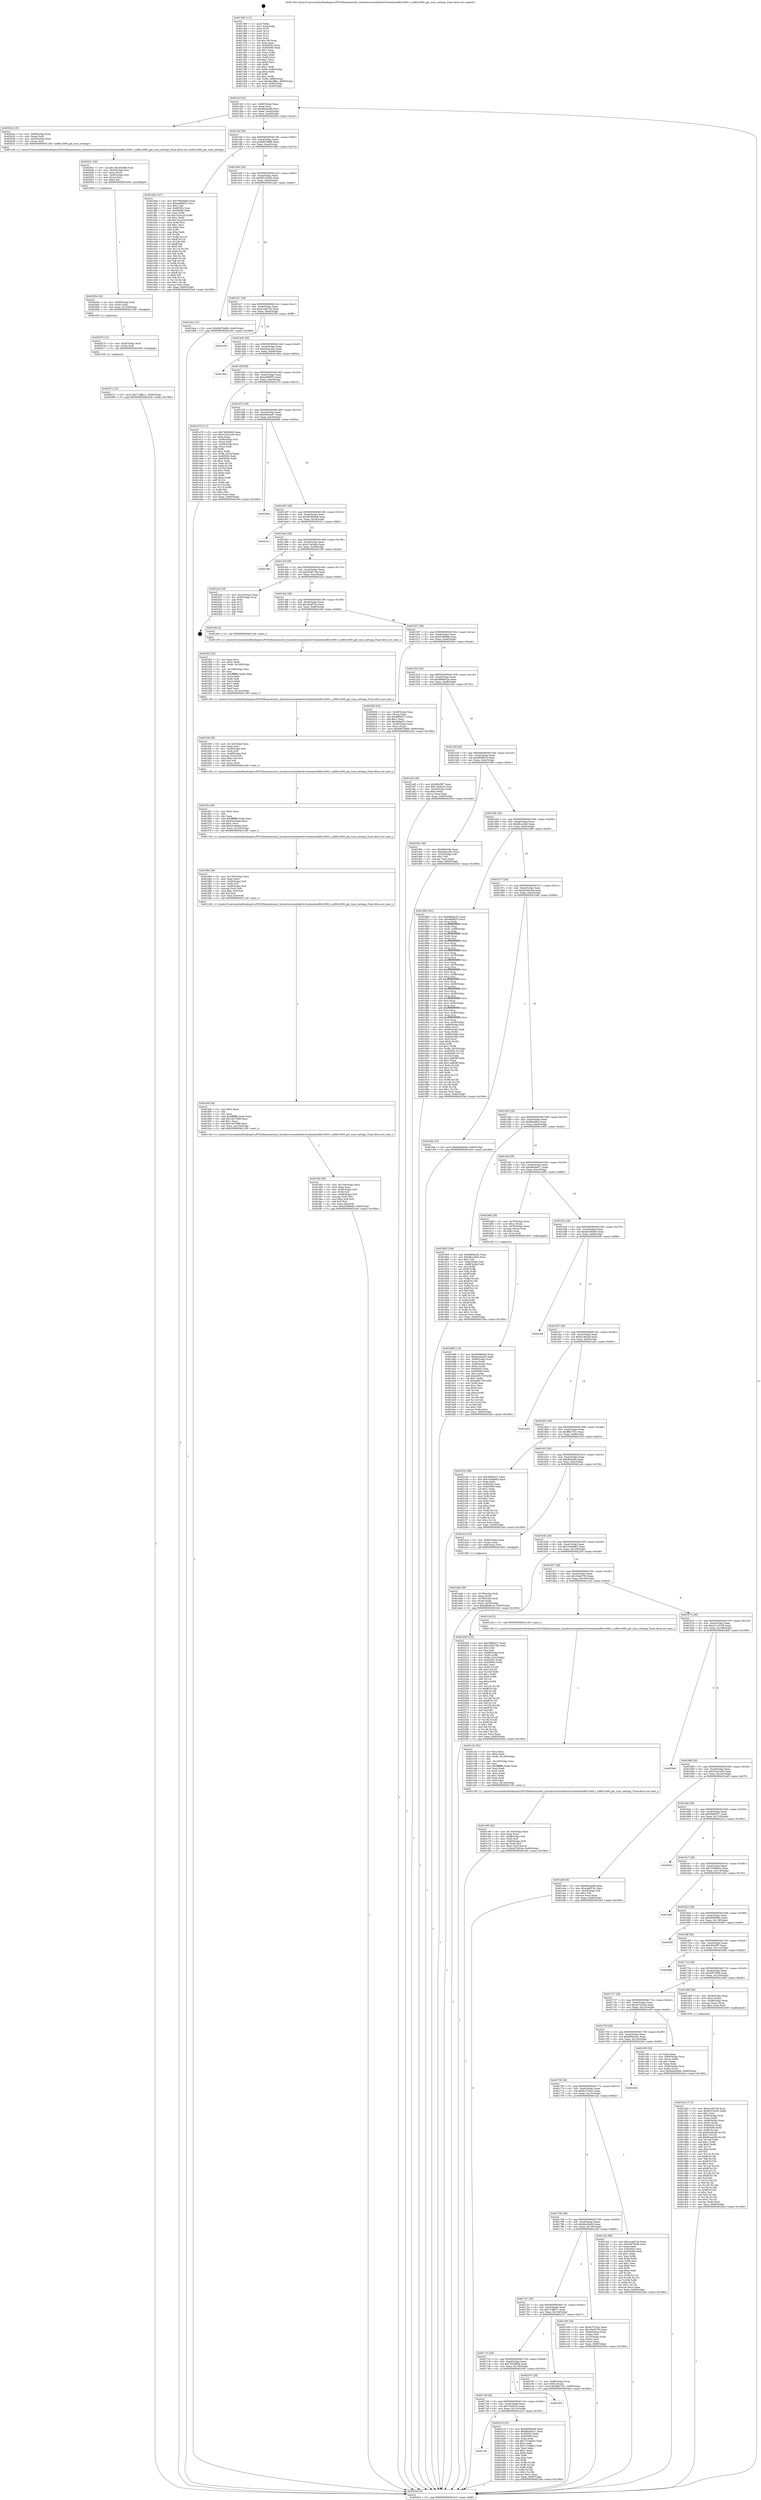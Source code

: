 digraph "0x401360" {
  label = "0x401360 (/mnt/c/Users/mathe/Desktop/tcc/POCII/binaries/extr_linuxdriversmediadvb-frontendsm88rs2000.c_m88rs2000_get_tune_settings_Final-ollvm.out::main(0))"
  labelloc = "t"
  node[shape=record]

  Entry [label="",width=0.3,height=0.3,shape=circle,fillcolor=black,style=filled]
  "0x4013cf" [label="{
     0x4013cf [32]\l
     | [instrs]\l
     &nbsp;&nbsp;0x4013cf \<+6\>: mov -0x90(%rbp),%eax\l
     &nbsp;&nbsp;0x4013d5 \<+2\>: mov %eax,%ecx\l
     &nbsp;&nbsp;0x4013d7 \<+6\>: sub $0x86ea44fb,%ecx\l
     &nbsp;&nbsp;0x4013dd \<+6\>: mov %eax,-0xa4(%rbp)\l
     &nbsp;&nbsp;0x4013e3 \<+6\>: mov %ecx,-0xa8(%rbp)\l
     &nbsp;&nbsp;0x4013e9 \<+6\>: je 000000000040202e \<main+0xcce\>\l
  }"]
  "0x40202e" [label="{
     0x40202e [19]\l
     | [instrs]\l
     &nbsp;&nbsp;0x40202e \<+4\>: mov -0x68(%rbp),%rax\l
     &nbsp;&nbsp;0x402032 \<+3\>: mov (%rax),%rdi\l
     &nbsp;&nbsp;0x402035 \<+4\>: mov -0x50(%rbp),%rax\l
     &nbsp;&nbsp;0x402039 \<+3\>: mov (%rax),%rsi\l
     &nbsp;&nbsp;0x40203c \<+5\>: call 0000000000401240 \<m88rs2000_get_tune_settings\>\l
     | [calls]\l
     &nbsp;&nbsp;0x401240 \{1\} (/mnt/c/Users/mathe/Desktop/tcc/POCII/binaries/extr_linuxdriversmediadvb-frontendsm88rs2000.c_m88rs2000_get_tune_settings_Final-ollvm.out::m88rs2000_get_tune_settings)\l
  }"]
  "0x4013ef" [label="{
     0x4013ef [28]\l
     | [instrs]\l
     &nbsp;&nbsp;0x4013ef \<+5\>: jmp 00000000004013f4 \<main+0x94\>\l
     &nbsp;&nbsp;0x4013f4 \<+6\>: mov -0xa4(%rbp),%eax\l
     &nbsp;&nbsp;0x4013fa \<+5\>: sub $0x8d97dd89,%eax\l
     &nbsp;&nbsp;0x4013ff \<+6\>: mov %eax,-0xac(%rbp)\l
     &nbsp;&nbsp;0x401405 \<+6\>: je 0000000000401ddd \<main+0xa7d\>\l
  }"]
  Exit [label="",width=0.3,height=0.3,shape=circle,fillcolor=black,style=filled,peripheries=2]
  "0x401ddd" [label="{
     0x401ddd [147]\l
     | [instrs]\l
     &nbsp;&nbsp;0x401ddd \<+5\>: mov $0x76929d94,%eax\l
     &nbsp;&nbsp;0x401de2 \<+5\>: mov $0xae999f32,%ecx\l
     &nbsp;&nbsp;0x401de7 \<+2\>: mov $0x1,%dl\l
     &nbsp;&nbsp;0x401de9 \<+7\>: mov 0x40505c,%esi\l
     &nbsp;&nbsp;0x401df0 \<+7\>: mov 0x405060,%edi\l
     &nbsp;&nbsp;0x401df7 \<+3\>: mov %esi,%r8d\l
     &nbsp;&nbsp;0x401dfa \<+7\>: sub $0x7a2ac2cf,%r8d\l
     &nbsp;&nbsp;0x401e01 \<+4\>: sub $0x1,%r8d\l
     &nbsp;&nbsp;0x401e05 \<+7\>: add $0x7a2ac2cf,%r8d\l
     &nbsp;&nbsp;0x401e0c \<+4\>: imul %r8d,%esi\l
     &nbsp;&nbsp;0x401e10 \<+3\>: and $0x1,%esi\l
     &nbsp;&nbsp;0x401e13 \<+3\>: cmp $0x0,%esi\l
     &nbsp;&nbsp;0x401e16 \<+4\>: sete %r9b\l
     &nbsp;&nbsp;0x401e1a \<+3\>: cmp $0xa,%edi\l
     &nbsp;&nbsp;0x401e1d \<+4\>: setl %r10b\l
     &nbsp;&nbsp;0x401e21 \<+3\>: mov %r9b,%r11b\l
     &nbsp;&nbsp;0x401e24 \<+4\>: xor $0xff,%r11b\l
     &nbsp;&nbsp;0x401e28 \<+3\>: mov %r10b,%bl\l
     &nbsp;&nbsp;0x401e2b \<+3\>: xor $0xff,%bl\l
     &nbsp;&nbsp;0x401e2e \<+3\>: xor $0x0,%dl\l
     &nbsp;&nbsp;0x401e31 \<+3\>: mov %r11b,%r14b\l
     &nbsp;&nbsp;0x401e34 \<+4\>: and $0x0,%r14b\l
     &nbsp;&nbsp;0x401e38 \<+3\>: and %dl,%r9b\l
     &nbsp;&nbsp;0x401e3b \<+3\>: mov %bl,%r15b\l
     &nbsp;&nbsp;0x401e3e \<+4\>: and $0x0,%r15b\l
     &nbsp;&nbsp;0x401e42 \<+3\>: and %dl,%r10b\l
     &nbsp;&nbsp;0x401e45 \<+3\>: or %r9b,%r14b\l
     &nbsp;&nbsp;0x401e48 \<+3\>: or %r10b,%r15b\l
     &nbsp;&nbsp;0x401e4b \<+3\>: xor %r15b,%r14b\l
     &nbsp;&nbsp;0x401e4e \<+3\>: or %bl,%r11b\l
     &nbsp;&nbsp;0x401e51 \<+4\>: xor $0xff,%r11b\l
     &nbsp;&nbsp;0x401e55 \<+3\>: or $0x0,%dl\l
     &nbsp;&nbsp;0x401e58 \<+3\>: and %dl,%r11b\l
     &nbsp;&nbsp;0x401e5b \<+3\>: or %r11b,%r14b\l
     &nbsp;&nbsp;0x401e5e \<+4\>: test $0x1,%r14b\l
     &nbsp;&nbsp;0x401e62 \<+3\>: cmovne %ecx,%eax\l
     &nbsp;&nbsp;0x401e65 \<+6\>: mov %eax,-0x90(%rbp)\l
     &nbsp;&nbsp;0x401e6b \<+5\>: jmp 00000000004023e4 \<main+0x1084\>\l
  }"]
  "0x40140b" [label="{
     0x40140b [28]\l
     | [instrs]\l
     &nbsp;&nbsp;0x40140b \<+5\>: jmp 0000000000401410 \<main+0xb0\>\l
     &nbsp;&nbsp;0x401410 \<+6\>: mov -0xa4(%rbp),%eax\l
     &nbsp;&nbsp;0x401416 \<+5\>: sub $0x92216293,%eax\l
     &nbsp;&nbsp;0x40141b \<+6\>: mov %eax,-0xb0(%rbp)\l
     &nbsp;&nbsp;0x401421 \<+6\>: je 0000000000401dce \<main+0xa6e\>\l
  }"]
  "0x40207c" [label="{
     0x40207c [15]\l
     | [instrs]\l
     &nbsp;&nbsp;0x40207c \<+10\>: movl $0x71affb11,-0x90(%rbp)\l
     &nbsp;&nbsp;0x402086 \<+5\>: jmp 00000000004023e4 \<main+0x1084\>\l
  }"]
  "0x401dce" [label="{
     0x401dce [15]\l
     | [instrs]\l
     &nbsp;&nbsp;0x401dce \<+10\>: movl $0x8d97dd89,-0x90(%rbp)\l
     &nbsp;&nbsp;0x401dd8 \<+5\>: jmp 00000000004023e4 \<main+0x1084\>\l
  }"]
  "0x401427" [label="{
     0x401427 [28]\l
     | [instrs]\l
     &nbsp;&nbsp;0x401427 \<+5\>: jmp 000000000040142c \<main+0xcc\>\l
     &nbsp;&nbsp;0x40142c \<+6\>: mov -0xa4(%rbp),%eax\l
     &nbsp;&nbsp;0x401432 \<+5\>: sub $0xa1ade73e,%eax\l
     &nbsp;&nbsp;0x401437 \<+6\>: mov %eax,-0xb4(%rbp)\l
     &nbsp;&nbsp;0x40143d \<+6\>: je 0000000000402359 \<main+0xff9\>\l
  }"]
  "0x402070" [label="{
     0x402070 [12]\l
     | [instrs]\l
     &nbsp;&nbsp;0x402070 \<+4\>: mov -0x50(%rbp),%rdi\l
     &nbsp;&nbsp;0x402074 \<+3\>: mov (%rdi),%rdi\l
     &nbsp;&nbsp;0x402077 \<+5\>: call 0000000000401030 \<free@plt\>\l
     | [calls]\l
     &nbsp;&nbsp;0x401030 \{1\} (unknown)\l
  }"]
  "0x402359" [label="{
     0x402359\l
  }", style=dashed]
  "0x401443" [label="{
     0x401443 [28]\l
     | [instrs]\l
     &nbsp;&nbsp;0x401443 \<+5\>: jmp 0000000000401448 \<main+0xe8\>\l
     &nbsp;&nbsp;0x401448 \<+6\>: mov -0xa4(%rbp),%eax\l
     &nbsp;&nbsp;0x40144e \<+5\>: sub $0xa2bac40c,%eax\l
     &nbsp;&nbsp;0x401453 \<+6\>: mov %eax,-0xb8(%rbp)\l
     &nbsp;&nbsp;0x401459 \<+6\>: je 00000000004019ba \<main+0x65a\>\l
  }"]
  "0x40205e" [label="{
     0x40205e [18]\l
     | [instrs]\l
     &nbsp;&nbsp;0x40205e \<+4\>: mov -0x68(%rbp),%rdi\l
     &nbsp;&nbsp;0x402062 \<+3\>: mov (%rdi),%rdi\l
     &nbsp;&nbsp;0x402065 \<+6\>: mov %eax,-0x158(%rbp)\l
     &nbsp;&nbsp;0x40206b \<+5\>: call 0000000000401030 \<free@plt\>\l
     | [calls]\l
     &nbsp;&nbsp;0x401030 \{1\} (unknown)\l
  }"]
  "0x4019ba" [label="{
     0x4019ba\l
  }", style=dashed]
  "0x40145f" [label="{
     0x40145f [28]\l
     | [instrs]\l
     &nbsp;&nbsp;0x40145f \<+5\>: jmp 0000000000401464 \<main+0x104\>\l
     &nbsp;&nbsp;0x401464 \<+6\>: mov -0xa4(%rbp),%eax\l
     &nbsp;&nbsp;0x40146a \<+5\>: sub $0xae999f32,%eax\l
     &nbsp;&nbsp;0x40146f \<+6\>: mov %eax,-0xbc(%rbp)\l
     &nbsp;&nbsp;0x401475 \<+6\>: je 0000000000401e70 \<main+0xb10\>\l
  }"]
  "0x402041" [label="{
     0x402041 [29]\l
     | [instrs]\l
     &nbsp;&nbsp;0x402041 \<+10\>: movabs $0x4030b6,%rdi\l
     &nbsp;&nbsp;0x40204b \<+4\>: mov -0x40(%rbp),%rsi\l
     &nbsp;&nbsp;0x40204f \<+2\>: mov %eax,(%rsi)\l
     &nbsp;&nbsp;0x402051 \<+4\>: mov -0x40(%rbp),%rsi\l
     &nbsp;&nbsp;0x402055 \<+2\>: mov (%rsi),%esi\l
     &nbsp;&nbsp;0x402057 \<+2\>: mov $0x0,%al\l
     &nbsp;&nbsp;0x402059 \<+5\>: call 0000000000401040 \<printf@plt\>\l
     | [calls]\l
     &nbsp;&nbsp;0x401040 \{1\} (unknown)\l
  }"]
  "0x401e70" [label="{
     0x401e70 [111]\l
     | [instrs]\l
     &nbsp;&nbsp;0x401e70 \<+5\>: mov $0x76929d94,%eax\l
     &nbsp;&nbsp;0x401e75 \<+5\>: mov $0x31b41a30,%ecx\l
     &nbsp;&nbsp;0x401e7a \<+2\>: xor %edx,%edx\l
     &nbsp;&nbsp;0x401e7c \<+4\>: mov -0x48(%rbp),%rsi\l
     &nbsp;&nbsp;0x401e80 \<+2\>: mov (%rsi),%edi\l
     &nbsp;&nbsp;0x401e82 \<+4\>: mov -0x58(%rbp),%rsi\l
     &nbsp;&nbsp;0x401e86 \<+2\>: cmp (%rsi),%edi\l
     &nbsp;&nbsp;0x401e88 \<+4\>: setl %r8b\l
     &nbsp;&nbsp;0x401e8c \<+4\>: and $0x1,%r8b\l
     &nbsp;&nbsp;0x401e90 \<+4\>: mov %r8b,-0x2d(%rbp)\l
     &nbsp;&nbsp;0x401e94 \<+7\>: mov 0x40505c,%edi\l
     &nbsp;&nbsp;0x401e9b \<+8\>: mov 0x405060,%r9d\l
     &nbsp;&nbsp;0x401ea3 \<+3\>: sub $0x1,%edx\l
     &nbsp;&nbsp;0x401ea6 \<+3\>: mov %edi,%r10d\l
     &nbsp;&nbsp;0x401ea9 \<+3\>: add %edx,%r10d\l
     &nbsp;&nbsp;0x401eac \<+4\>: imul %r10d,%edi\l
     &nbsp;&nbsp;0x401eb0 \<+3\>: and $0x1,%edi\l
     &nbsp;&nbsp;0x401eb3 \<+3\>: cmp $0x0,%edi\l
     &nbsp;&nbsp;0x401eb6 \<+4\>: sete %r8b\l
     &nbsp;&nbsp;0x401eba \<+4\>: cmp $0xa,%r9d\l
     &nbsp;&nbsp;0x401ebe \<+4\>: setl %r11b\l
     &nbsp;&nbsp;0x401ec2 \<+3\>: mov %r8b,%bl\l
     &nbsp;&nbsp;0x401ec5 \<+3\>: and %r11b,%bl\l
     &nbsp;&nbsp;0x401ec8 \<+3\>: xor %r11b,%r8b\l
     &nbsp;&nbsp;0x401ecb \<+3\>: or %r8b,%bl\l
     &nbsp;&nbsp;0x401ece \<+3\>: test $0x1,%bl\l
     &nbsp;&nbsp;0x401ed1 \<+3\>: cmovne %ecx,%eax\l
     &nbsp;&nbsp;0x401ed4 \<+6\>: mov %eax,-0x90(%rbp)\l
     &nbsp;&nbsp;0x401eda \<+5\>: jmp 00000000004023e4 \<main+0x1084\>\l
  }"]
  "0x40147b" [label="{
     0x40147b [28]\l
     | [instrs]\l
     &nbsp;&nbsp;0x40147b \<+5\>: jmp 0000000000401480 \<main+0x120\>\l
     &nbsp;&nbsp;0x401480 \<+6\>: mov -0xa4(%rbp),%eax\l
     &nbsp;&nbsp;0x401486 \<+5\>: sub $0xb380ea57,%eax\l
     &nbsp;&nbsp;0x40148b \<+6\>: mov %eax,-0xc0(%rbp)\l
     &nbsp;&nbsp;0x401491 \<+6\>: je 000000000040209a \<main+0xd3a\>\l
  }"]
  "0x401fd3" [label="{
     0x401fd3 [49]\l
     | [instrs]\l
     &nbsp;&nbsp;0x401fd3 \<+6\>: mov -0x154(%rbp),%ecx\l
     &nbsp;&nbsp;0x401fd9 \<+3\>: imul %eax,%ecx\l
     &nbsp;&nbsp;0x401fdc \<+4\>: mov -0x50(%rbp),%r8\l
     &nbsp;&nbsp;0x401fe0 \<+3\>: mov (%r8),%r8\l
     &nbsp;&nbsp;0x401fe3 \<+4\>: mov -0x48(%rbp),%r9\l
     &nbsp;&nbsp;0x401fe7 \<+3\>: movslq (%r9),%r9\l
     &nbsp;&nbsp;0x401fea \<+4\>: imul $0xc,%r9,%r9\l
     &nbsp;&nbsp;0x401fee \<+3\>: add %r9,%r8\l
     &nbsp;&nbsp;0x401ff1 \<+4\>: mov %ecx,0x8(%r8)\l
     &nbsp;&nbsp;0x401ff5 \<+10\>: movl $0xd3589bfb,-0x90(%rbp)\l
     &nbsp;&nbsp;0x401fff \<+5\>: jmp 00000000004023e4 \<main+0x1084\>\l
  }"]
  "0x40209a" [label="{
     0x40209a\l
  }", style=dashed]
  "0x401497" [label="{
     0x401497 [28]\l
     | [instrs]\l
     &nbsp;&nbsp;0x401497 \<+5\>: jmp 000000000040149c \<main+0x13c\>\l
     &nbsp;&nbsp;0x40149c \<+6\>: mov -0xa4(%rbp),%eax\l
     &nbsp;&nbsp;0x4014a2 \<+5\>: sub $0xb658deb6,%eax\l
     &nbsp;&nbsp;0x4014a7 \<+6\>: mov %eax,-0xc4(%rbp)\l
     &nbsp;&nbsp;0x4014ad \<+6\>: je 000000000040231c \<main+0xfbc\>\l
  }"]
  "0x401fab" [label="{
     0x401fab [40]\l
     | [instrs]\l
     &nbsp;&nbsp;0x401fab \<+5\>: mov $0x2,%ecx\l
     &nbsp;&nbsp;0x401fb0 \<+1\>: cltd\l
     &nbsp;&nbsp;0x401fb1 \<+2\>: idiv %ecx\l
     &nbsp;&nbsp;0x401fb3 \<+6\>: imul $0xfffffffe,%edx,%ecx\l
     &nbsp;&nbsp;0x401fb9 \<+6\>: add $0x10e759f8,%ecx\l
     &nbsp;&nbsp;0x401fbf \<+3\>: add $0x1,%ecx\l
     &nbsp;&nbsp;0x401fc2 \<+6\>: sub $0x10e759f8,%ecx\l
     &nbsp;&nbsp;0x401fc8 \<+6\>: mov %ecx,-0x154(%rbp)\l
     &nbsp;&nbsp;0x401fce \<+5\>: call 0000000000401160 \<next_i\>\l
     | [calls]\l
     &nbsp;&nbsp;0x401160 \{1\} (/mnt/c/Users/mathe/Desktop/tcc/POCII/binaries/extr_linuxdriversmediadvb-frontendsm88rs2000.c_m88rs2000_get_tune_settings_Final-ollvm.out::next_i)\l
  }"]
  "0x40231c" [label="{
     0x40231c\l
  }", style=dashed]
  "0x4014b3" [label="{
     0x4014b3 [28]\l
     | [instrs]\l
     &nbsp;&nbsp;0x4014b3 \<+5\>: jmp 00000000004014b8 \<main+0x158\>\l
     &nbsp;&nbsp;0x4014b8 \<+6\>: mov -0xa4(%rbp),%eax\l
     &nbsp;&nbsp;0x4014be \<+5\>: sub $0xc13a3abb,%eax\l
     &nbsp;&nbsp;0x4014c3 \<+6\>: mov %eax,-0xc8(%rbp)\l
     &nbsp;&nbsp;0x4014c9 \<+6\>: je 0000000000402188 \<main+0xe28\>\l
  }"]
  "0x401f84" [label="{
     0x401f84 [39]\l
     | [instrs]\l
     &nbsp;&nbsp;0x401f84 \<+6\>: mov -0x150(%rbp),%ecx\l
     &nbsp;&nbsp;0x401f8a \<+3\>: imul %eax,%ecx\l
     &nbsp;&nbsp;0x401f8d \<+4\>: mov -0x50(%rbp),%r8\l
     &nbsp;&nbsp;0x401f91 \<+3\>: mov (%r8),%r8\l
     &nbsp;&nbsp;0x401f94 \<+4\>: mov -0x48(%rbp),%r9\l
     &nbsp;&nbsp;0x401f98 \<+3\>: movslq (%r9),%r9\l
     &nbsp;&nbsp;0x401f9b \<+4\>: imul $0xc,%r9,%r9\l
     &nbsp;&nbsp;0x401f9f \<+3\>: add %r9,%r8\l
     &nbsp;&nbsp;0x401fa2 \<+4\>: mov %ecx,0x4(%r8)\l
     &nbsp;&nbsp;0x401fa6 \<+5\>: call 0000000000401160 \<next_i\>\l
     | [calls]\l
     &nbsp;&nbsp;0x401160 \{1\} (/mnt/c/Users/mathe/Desktop/tcc/POCII/binaries/extr_linuxdriversmediadvb-frontendsm88rs2000.c_m88rs2000_get_tune_settings_Final-ollvm.out::next_i)\l
  }"]
  "0x402188" [label="{
     0x402188\l
  }", style=dashed]
  "0x4014cf" [label="{
     0x4014cf [28]\l
     | [instrs]\l
     &nbsp;&nbsp;0x4014cf \<+5\>: jmp 00000000004014d4 \<main+0x174\>\l
     &nbsp;&nbsp;0x4014d4 \<+6\>: mov -0xa4(%rbp),%eax\l
     &nbsp;&nbsp;0x4014da \<+5\>: sub $0xc438718a,%eax\l
     &nbsp;&nbsp;0x4014df \<+6\>: mov %eax,-0xcc(%rbp)\l
     &nbsp;&nbsp;0x4014e5 \<+6\>: je 00000000004022a4 \<main+0xf44\>\l
  }"]
  "0x401f5c" [label="{
     0x401f5c [40]\l
     | [instrs]\l
     &nbsp;&nbsp;0x401f5c \<+5\>: mov $0x2,%ecx\l
     &nbsp;&nbsp;0x401f61 \<+1\>: cltd\l
     &nbsp;&nbsp;0x401f62 \<+2\>: idiv %ecx\l
     &nbsp;&nbsp;0x401f64 \<+6\>: imul $0xfffffffe,%edx,%ecx\l
     &nbsp;&nbsp;0x401f6a \<+6\>: sub $0xb3cc6eba,%ecx\l
     &nbsp;&nbsp;0x401f70 \<+3\>: add $0x1,%ecx\l
     &nbsp;&nbsp;0x401f73 \<+6\>: add $0xb3cc6eba,%ecx\l
     &nbsp;&nbsp;0x401f79 \<+6\>: mov %ecx,-0x150(%rbp)\l
     &nbsp;&nbsp;0x401f7f \<+5\>: call 0000000000401160 \<next_i\>\l
     | [calls]\l
     &nbsp;&nbsp;0x401160 \{1\} (/mnt/c/Users/mathe/Desktop/tcc/POCII/binaries/extr_linuxdriversmediadvb-frontendsm88rs2000.c_m88rs2000_get_tune_settings_Final-ollvm.out::next_i)\l
  }"]
  "0x4022a4" [label="{
     0x4022a4 [18]\l
     | [instrs]\l
     &nbsp;&nbsp;0x4022a4 \<+3\>: mov -0x2c(%rbp),%eax\l
     &nbsp;&nbsp;0x4022a7 \<+4\>: lea -0x28(%rbp),%rsp\l
     &nbsp;&nbsp;0x4022ab \<+1\>: pop %rbx\l
     &nbsp;&nbsp;0x4022ac \<+2\>: pop %r12\l
     &nbsp;&nbsp;0x4022ae \<+2\>: pop %r13\l
     &nbsp;&nbsp;0x4022b0 \<+2\>: pop %r14\l
     &nbsp;&nbsp;0x4022b2 \<+2\>: pop %r15\l
     &nbsp;&nbsp;0x4022b4 \<+1\>: pop %rbp\l
     &nbsp;&nbsp;0x4022b5 \<+1\>: ret\l
  }"]
  "0x4014eb" [label="{
     0x4014eb [28]\l
     | [instrs]\l
     &nbsp;&nbsp;0x4014eb \<+5\>: jmp 00000000004014f0 \<main+0x190\>\l
     &nbsp;&nbsp;0x4014f0 \<+6\>: mov -0xa4(%rbp),%eax\l
     &nbsp;&nbsp;0x4014f6 \<+5\>: sub $0xcabdf74c,%eax\l
     &nbsp;&nbsp;0x4014fb \<+6\>: mov %eax,-0xd0(%rbp)\l
     &nbsp;&nbsp;0x401501 \<+6\>: je 0000000000401efd \<main+0xb9d\>\l
  }"]
  "0x401f36" [label="{
     0x401f36 [38]\l
     | [instrs]\l
     &nbsp;&nbsp;0x401f36 \<+6\>: mov -0x14c(%rbp),%ecx\l
     &nbsp;&nbsp;0x401f3c \<+3\>: imul %eax,%ecx\l
     &nbsp;&nbsp;0x401f3f \<+4\>: mov -0x50(%rbp),%r8\l
     &nbsp;&nbsp;0x401f43 \<+3\>: mov (%r8),%r8\l
     &nbsp;&nbsp;0x401f46 \<+4\>: mov -0x48(%rbp),%r9\l
     &nbsp;&nbsp;0x401f4a \<+3\>: movslq (%r9),%r9\l
     &nbsp;&nbsp;0x401f4d \<+4\>: imul $0xc,%r9,%r9\l
     &nbsp;&nbsp;0x401f51 \<+3\>: add %r9,%r8\l
     &nbsp;&nbsp;0x401f54 \<+3\>: mov %ecx,(%r8)\l
     &nbsp;&nbsp;0x401f57 \<+5\>: call 0000000000401160 \<next_i\>\l
     | [calls]\l
     &nbsp;&nbsp;0x401160 \{1\} (/mnt/c/Users/mathe/Desktop/tcc/POCII/binaries/extr_linuxdriversmediadvb-frontendsm88rs2000.c_m88rs2000_get_tune_settings_Final-ollvm.out::next_i)\l
  }"]
  "0x401efd" [label="{
     0x401efd [5]\l
     | [instrs]\l
     &nbsp;&nbsp;0x401efd \<+5\>: call 0000000000401160 \<next_i\>\l
     | [calls]\l
     &nbsp;&nbsp;0x401160 \{1\} (/mnt/c/Users/mathe/Desktop/tcc/POCII/binaries/extr_linuxdriversmediadvb-frontendsm88rs2000.c_m88rs2000_get_tune_settings_Final-ollvm.out::next_i)\l
  }"]
  "0x401507" [label="{
     0x401507 [28]\l
     | [instrs]\l
     &nbsp;&nbsp;0x401507 \<+5\>: jmp 000000000040150c \<main+0x1ac\>\l
     &nbsp;&nbsp;0x40150c \<+6\>: mov -0xa4(%rbp),%eax\l
     &nbsp;&nbsp;0x401512 \<+5\>: sub $0xd3589bfb,%eax\l
     &nbsp;&nbsp;0x401517 \<+6\>: mov %eax,-0xd4(%rbp)\l
     &nbsp;&nbsp;0x40151d \<+6\>: je 0000000000402004 \<main+0xca4\>\l
  }"]
  "0x401f02" [label="{
     0x401f02 [52]\l
     | [instrs]\l
     &nbsp;&nbsp;0x401f02 \<+2\>: xor %ecx,%ecx\l
     &nbsp;&nbsp;0x401f04 \<+5\>: mov $0x2,%edx\l
     &nbsp;&nbsp;0x401f09 \<+6\>: mov %edx,-0x148(%rbp)\l
     &nbsp;&nbsp;0x401f0f \<+1\>: cltd\l
     &nbsp;&nbsp;0x401f10 \<+6\>: mov -0x148(%rbp),%esi\l
     &nbsp;&nbsp;0x401f16 \<+2\>: idiv %esi\l
     &nbsp;&nbsp;0x401f18 \<+6\>: imul $0xfffffffe,%edx,%edx\l
     &nbsp;&nbsp;0x401f1e \<+2\>: mov %ecx,%edi\l
     &nbsp;&nbsp;0x401f20 \<+2\>: sub %edx,%edi\l
     &nbsp;&nbsp;0x401f22 \<+2\>: mov %ecx,%edx\l
     &nbsp;&nbsp;0x401f24 \<+3\>: sub $0x1,%edx\l
     &nbsp;&nbsp;0x401f27 \<+2\>: add %edx,%edi\l
     &nbsp;&nbsp;0x401f29 \<+2\>: sub %edi,%ecx\l
     &nbsp;&nbsp;0x401f2b \<+6\>: mov %ecx,-0x14c(%rbp)\l
     &nbsp;&nbsp;0x401f31 \<+5\>: call 0000000000401160 \<next_i\>\l
     | [calls]\l
     &nbsp;&nbsp;0x401160 \{1\} (/mnt/c/Users/mathe/Desktop/tcc/POCII/binaries/extr_linuxdriversmediadvb-frontendsm88rs2000.c_m88rs2000_get_tune_settings_Final-ollvm.out::next_i)\l
  }"]
  "0x402004" [label="{
     0x402004 [42]\l
     | [instrs]\l
     &nbsp;&nbsp;0x402004 \<+4\>: mov -0x48(%rbp),%rax\l
     &nbsp;&nbsp;0x402008 \<+2\>: mov (%rax),%ecx\l
     &nbsp;&nbsp;0x40200a \<+6\>: sub $0x4d9af27c,%ecx\l
     &nbsp;&nbsp;0x402010 \<+3\>: add $0x1,%ecx\l
     &nbsp;&nbsp;0x402013 \<+6\>: add $0x4d9af27c,%ecx\l
     &nbsp;&nbsp;0x402019 \<+4\>: mov -0x48(%rbp),%rax\l
     &nbsp;&nbsp;0x40201d \<+2\>: mov %ecx,(%rax)\l
     &nbsp;&nbsp;0x40201f \<+10\>: movl $0x8d97dd89,-0x90(%rbp)\l
     &nbsp;&nbsp;0x402029 \<+5\>: jmp 00000000004023e4 \<main+0x1084\>\l
  }"]
  "0x401523" [label="{
     0x401523 [28]\l
     | [instrs]\l
     &nbsp;&nbsp;0x401523 \<+5\>: jmp 0000000000401528 \<main+0x1c8\>\l
     &nbsp;&nbsp;0x401528 \<+6\>: mov -0xa4(%rbp),%eax\l
     &nbsp;&nbsp;0x40152e \<+5\>: sub $0xd66e9c34,%eax\l
     &nbsp;&nbsp;0x401533 \<+6\>: mov %eax,-0xd8(%rbp)\l
     &nbsp;&nbsp;0x401539 \<+6\>: je 0000000000401af2 \<main+0x792\>\l
  }"]
  "0x401d22" [label="{
     0x401d22 [172]\l
     | [instrs]\l
     &nbsp;&nbsp;0x401d22 \<+5\>: mov $0xa1ade73e,%ecx\l
     &nbsp;&nbsp;0x401d27 \<+5\>: mov $0x92216293,%edx\l
     &nbsp;&nbsp;0x401d2c \<+3\>: mov $0x1,%sil\l
     &nbsp;&nbsp;0x401d2f \<+4\>: mov -0x50(%rbp),%rdi\l
     &nbsp;&nbsp;0x401d33 \<+3\>: mov %rax,(%rdi)\l
     &nbsp;&nbsp;0x401d36 \<+4\>: mov -0x48(%rbp),%rax\l
     &nbsp;&nbsp;0x401d3a \<+6\>: movl $0x0,(%rax)\l
     &nbsp;&nbsp;0x401d40 \<+8\>: mov 0x40505c,%r8d\l
     &nbsp;&nbsp;0x401d48 \<+8\>: mov 0x405060,%r9d\l
     &nbsp;&nbsp;0x401d50 \<+3\>: mov %r8d,%r10d\l
     &nbsp;&nbsp;0x401d53 \<+7\>: sub $0xf3cadc9b,%r10d\l
     &nbsp;&nbsp;0x401d5a \<+4\>: sub $0x1,%r10d\l
     &nbsp;&nbsp;0x401d5e \<+7\>: add $0xf3cadc9b,%r10d\l
     &nbsp;&nbsp;0x401d65 \<+4\>: imul %r10d,%r8d\l
     &nbsp;&nbsp;0x401d69 \<+4\>: and $0x1,%r8d\l
     &nbsp;&nbsp;0x401d6d \<+4\>: cmp $0x0,%r8d\l
     &nbsp;&nbsp;0x401d71 \<+4\>: sete %r11b\l
     &nbsp;&nbsp;0x401d75 \<+4\>: cmp $0xa,%r9d\l
     &nbsp;&nbsp;0x401d79 \<+3\>: setl %bl\l
     &nbsp;&nbsp;0x401d7c \<+3\>: mov %r11b,%r14b\l
     &nbsp;&nbsp;0x401d7f \<+4\>: xor $0xff,%r14b\l
     &nbsp;&nbsp;0x401d83 \<+3\>: mov %bl,%r15b\l
     &nbsp;&nbsp;0x401d86 \<+4\>: xor $0xff,%r15b\l
     &nbsp;&nbsp;0x401d8a \<+4\>: xor $0x1,%sil\l
     &nbsp;&nbsp;0x401d8e \<+3\>: mov %r14b,%r12b\l
     &nbsp;&nbsp;0x401d91 \<+4\>: and $0xff,%r12b\l
     &nbsp;&nbsp;0x401d95 \<+3\>: and %sil,%r11b\l
     &nbsp;&nbsp;0x401d98 \<+3\>: mov %r15b,%r13b\l
     &nbsp;&nbsp;0x401d9b \<+4\>: and $0xff,%r13b\l
     &nbsp;&nbsp;0x401d9f \<+3\>: and %sil,%bl\l
     &nbsp;&nbsp;0x401da2 \<+3\>: or %r11b,%r12b\l
     &nbsp;&nbsp;0x401da5 \<+3\>: or %bl,%r13b\l
     &nbsp;&nbsp;0x401da8 \<+3\>: xor %r13b,%r12b\l
     &nbsp;&nbsp;0x401dab \<+3\>: or %r15b,%r14b\l
     &nbsp;&nbsp;0x401dae \<+4\>: xor $0xff,%r14b\l
     &nbsp;&nbsp;0x401db2 \<+4\>: or $0x1,%sil\l
     &nbsp;&nbsp;0x401db6 \<+3\>: and %sil,%r14b\l
     &nbsp;&nbsp;0x401db9 \<+3\>: or %r14b,%r12b\l
     &nbsp;&nbsp;0x401dbc \<+4\>: test $0x1,%r12b\l
     &nbsp;&nbsp;0x401dc0 \<+3\>: cmovne %edx,%ecx\l
     &nbsp;&nbsp;0x401dc3 \<+6\>: mov %ecx,-0x90(%rbp)\l
     &nbsp;&nbsp;0x401dc9 \<+5\>: jmp 00000000004023e4 \<main+0x1084\>\l
  }"]
  "0x401af2" [label="{
     0x401af2 [30]\l
     | [instrs]\l
     &nbsp;&nbsp;0x401af2 \<+5\>: mov $0x3fdc5ff7,%eax\l
     &nbsp;&nbsp;0x401af7 \<+5\>: mov $0x7c6af21b,%ecx\l
     &nbsp;&nbsp;0x401afc \<+3\>: mov -0x34(%rbp),%edx\l
     &nbsp;&nbsp;0x401aff \<+3\>: cmp $0x0,%edx\l
     &nbsp;&nbsp;0x401b02 \<+3\>: cmove %ecx,%eax\l
     &nbsp;&nbsp;0x401b05 \<+6\>: mov %eax,-0x90(%rbp)\l
     &nbsp;&nbsp;0x401b0b \<+5\>: jmp 00000000004023e4 \<main+0x1084\>\l
  }"]
  "0x40153f" [label="{
     0x40153f [28]\l
     | [instrs]\l
     &nbsp;&nbsp;0x40153f \<+5\>: jmp 0000000000401544 \<main+0x1e4\>\l
     &nbsp;&nbsp;0x401544 \<+6\>: mov -0xa4(%rbp),%eax\l
     &nbsp;&nbsp;0x40154a \<+5\>: sub $0xd80f821f,%eax\l
     &nbsp;&nbsp;0x40154f \<+6\>: mov %eax,-0xdc(%rbp)\l
     &nbsp;&nbsp;0x401555 \<+6\>: je 000000000040199c \<main+0x63c\>\l
  }"]
  "0x401c66" [label="{
     0x401c66 [42]\l
     | [instrs]\l
     &nbsp;&nbsp;0x401c66 \<+6\>: mov -0x144(%rbp),%ecx\l
     &nbsp;&nbsp;0x401c6c \<+3\>: imul %eax,%ecx\l
     &nbsp;&nbsp;0x401c6f \<+4\>: mov -0x68(%rbp),%r8\l
     &nbsp;&nbsp;0x401c73 \<+3\>: mov (%r8),%r8\l
     &nbsp;&nbsp;0x401c76 \<+4\>: mov -0x60(%rbp),%r9\l
     &nbsp;&nbsp;0x401c7a \<+3\>: movslq (%r9),%r9\l
     &nbsp;&nbsp;0x401c7d \<+4\>: mov %ecx,(%r8,%r9,4)\l
     &nbsp;&nbsp;0x401c81 \<+10\>: movl $0x4d7c924a,-0x90(%rbp)\l
     &nbsp;&nbsp;0x401c8b \<+5\>: jmp 00000000004023e4 \<main+0x1084\>\l
  }"]
  "0x40199c" [label="{
     0x40199c [30]\l
     | [instrs]\l
     &nbsp;&nbsp;0x40199c \<+5\>: mov $0xdbb9c8e,%eax\l
     &nbsp;&nbsp;0x4019a1 \<+5\>: mov $0xa2bac40c,%ecx\l
     &nbsp;&nbsp;0x4019a6 \<+3\>: mov -0x35(%rbp),%dl\l
     &nbsp;&nbsp;0x4019a9 \<+3\>: test $0x1,%dl\l
     &nbsp;&nbsp;0x4019ac \<+3\>: cmovne %ecx,%eax\l
     &nbsp;&nbsp;0x4019af \<+6\>: mov %eax,-0x90(%rbp)\l
     &nbsp;&nbsp;0x4019b5 \<+5\>: jmp 00000000004023e4 \<main+0x1084\>\l
  }"]
  "0x40155b" [label="{
     0x40155b [28]\l
     | [instrs]\l
     &nbsp;&nbsp;0x40155b \<+5\>: jmp 0000000000401560 \<main+0x200\>\l
     &nbsp;&nbsp;0x401560 \<+6\>: mov -0xa4(%rbp),%eax\l
     &nbsp;&nbsp;0x401566 \<+5\>: sub $0xd8ccc6a5,%eax\l
     &nbsp;&nbsp;0x40156b \<+6\>: mov %eax,-0xe0(%rbp)\l
     &nbsp;&nbsp;0x401571 \<+6\>: je 000000000040186f \<main+0x50f\>\l
  }"]
  "0x401c32" [label="{
     0x401c32 [52]\l
     | [instrs]\l
     &nbsp;&nbsp;0x401c32 \<+2\>: xor %ecx,%ecx\l
     &nbsp;&nbsp;0x401c34 \<+5\>: mov $0x2,%edx\l
     &nbsp;&nbsp;0x401c39 \<+6\>: mov %edx,-0x140(%rbp)\l
     &nbsp;&nbsp;0x401c3f \<+1\>: cltd\l
     &nbsp;&nbsp;0x401c40 \<+6\>: mov -0x140(%rbp),%esi\l
     &nbsp;&nbsp;0x401c46 \<+2\>: idiv %esi\l
     &nbsp;&nbsp;0x401c48 \<+6\>: imul $0xfffffffe,%edx,%edx\l
     &nbsp;&nbsp;0x401c4e \<+2\>: mov %ecx,%edi\l
     &nbsp;&nbsp;0x401c50 \<+2\>: sub %edx,%edi\l
     &nbsp;&nbsp;0x401c52 \<+2\>: mov %ecx,%edx\l
     &nbsp;&nbsp;0x401c54 \<+3\>: sub $0x1,%edx\l
     &nbsp;&nbsp;0x401c57 \<+2\>: add %edx,%edi\l
     &nbsp;&nbsp;0x401c59 \<+2\>: sub %edi,%ecx\l
     &nbsp;&nbsp;0x401c5b \<+6\>: mov %ecx,-0x144(%rbp)\l
     &nbsp;&nbsp;0x401c61 \<+5\>: call 0000000000401160 \<next_i\>\l
     | [calls]\l
     &nbsp;&nbsp;0x401160 \{1\} (/mnt/c/Users/mathe/Desktop/tcc/POCII/binaries/extr_linuxdriversmediadvb-frontendsm88rs2000.c_m88rs2000_get_tune_settings_Final-ollvm.out::next_i)\l
  }"]
  "0x40186f" [label="{
     0x40186f [301]\l
     | [instrs]\l
     &nbsp;&nbsp;0x40186f \<+5\>: mov $0x6984ec81,%eax\l
     &nbsp;&nbsp;0x401874 \<+5\>: mov $0xd80f821f,%ecx\l
     &nbsp;&nbsp;0x401879 \<+3\>: mov %rsp,%rdx\l
     &nbsp;&nbsp;0x40187c \<+4\>: add $0xfffffffffffffff0,%rdx\l
     &nbsp;&nbsp;0x401880 \<+3\>: mov %rdx,%rsp\l
     &nbsp;&nbsp;0x401883 \<+7\>: mov %rdx,-0x88(%rbp)\l
     &nbsp;&nbsp;0x40188a \<+3\>: mov %rsp,%rdx\l
     &nbsp;&nbsp;0x40188d \<+4\>: add $0xfffffffffffffff0,%rdx\l
     &nbsp;&nbsp;0x401891 \<+3\>: mov %rdx,%rsp\l
     &nbsp;&nbsp;0x401894 \<+3\>: mov %rsp,%rsi\l
     &nbsp;&nbsp;0x401897 \<+4\>: add $0xfffffffffffffff0,%rsi\l
     &nbsp;&nbsp;0x40189b \<+3\>: mov %rsi,%rsp\l
     &nbsp;&nbsp;0x40189e \<+4\>: mov %rsi,-0x80(%rbp)\l
     &nbsp;&nbsp;0x4018a2 \<+3\>: mov %rsp,%rsi\l
     &nbsp;&nbsp;0x4018a5 \<+4\>: add $0xfffffffffffffff0,%rsi\l
     &nbsp;&nbsp;0x4018a9 \<+3\>: mov %rsi,%rsp\l
     &nbsp;&nbsp;0x4018ac \<+4\>: mov %rsi,-0x78(%rbp)\l
     &nbsp;&nbsp;0x4018b0 \<+3\>: mov %rsp,%rsi\l
     &nbsp;&nbsp;0x4018b3 \<+4\>: add $0xfffffffffffffff0,%rsi\l
     &nbsp;&nbsp;0x4018b7 \<+3\>: mov %rsi,%rsp\l
     &nbsp;&nbsp;0x4018ba \<+4\>: mov %rsi,-0x70(%rbp)\l
     &nbsp;&nbsp;0x4018be \<+3\>: mov %rsp,%rsi\l
     &nbsp;&nbsp;0x4018c1 \<+4\>: add $0xfffffffffffffff0,%rsi\l
     &nbsp;&nbsp;0x4018c5 \<+3\>: mov %rsi,%rsp\l
     &nbsp;&nbsp;0x4018c8 \<+4\>: mov %rsi,-0x68(%rbp)\l
     &nbsp;&nbsp;0x4018cc \<+3\>: mov %rsp,%rsi\l
     &nbsp;&nbsp;0x4018cf \<+4\>: add $0xfffffffffffffff0,%rsi\l
     &nbsp;&nbsp;0x4018d3 \<+3\>: mov %rsi,%rsp\l
     &nbsp;&nbsp;0x4018d6 \<+4\>: mov %rsi,-0x60(%rbp)\l
     &nbsp;&nbsp;0x4018da \<+3\>: mov %rsp,%rsi\l
     &nbsp;&nbsp;0x4018dd \<+4\>: add $0xfffffffffffffff0,%rsi\l
     &nbsp;&nbsp;0x4018e1 \<+3\>: mov %rsi,%rsp\l
     &nbsp;&nbsp;0x4018e4 \<+4\>: mov %rsi,-0x58(%rbp)\l
     &nbsp;&nbsp;0x4018e8 \<+3\>: mov %rsp,%rsi\l
     &nbsp;&nbsp;0x4018eb \<+4\>: add $0xfffffffffffffff0,%rsi\l
     &nbsp;&nbsp;0x4018ef \<+3\>: mov %rsi,%rsp\l
     &nbsp;&nbsp;0x4018f2 \<+4\>: mov %rsi,-0x50(%rbp)\l
     &nbsp;&nbsp;0x4018f6 \<+3\>: mov %rsp,%rsi\l
     &nbsp;&nbsp;0x4018f9 \<+4\>: add $0xfffffffffffffff0,%rsi\l
     &nbsp;&nbsp;0x4018fd \<+3\>: mov %rsi,%rsp\l
     &nbsp;&nbsp;0x401900 \<+4\>: mov %rsi,-0x48(%rbp)\l
     &nbsp;&nbsp;0x401904 \<+3\>: mov %rsp,%rsi\l
     &nbsp;&nbsp;0x401907 \<+4\>: add $0xfffffffffffffff0,%rsi\l
     &nbsp;&nbsp;0x40190b \<+3\>: mov %rsi,%rsp\l
     &nbsp;&nbsp;0x40190e \<+4\>: mov %rsi,-0x40(%rbp)\l
     &nbsp;&nbsp;0x401912 \<+7\>: mov -0x88(%rbp),%rsi\l
     &nbsp;&nbsp;0x401919 \<+6\>: movl $0x0,(%rsi)\l
     &nbsp;&nbsp;0x40191f \<+6\>: mov -0x94(%rbp),%edi\l
     &nbsp;&nbsp;0x401925 \<+2\>: mov %edi,(%rdx)\l
     &nbsp;&nbsp;0x401927 \<+4\>: mov -0x80(%rbp),%rsi\l
     &nbsp;&nbsp;0x40192b \<+7\>: mov -0xa0(%rbp),%r8\l
     &nbsp;&nbsp;0x401932 \<+3\>: mov %r8,(%rsi)\l
     &nbsp;&nbsp;0x401935 \<+3\>: cmpl $0x2,(%rdx)\l
     &nbsp;&nbsp;0x401938 \<+4\>: setne %r9b\l
     &nbsp;&nbsp;0x40193c \<+4\>: and $0x1,%r9b\l
     &nbsp;&nbsp;0x401940 \<+4\>: mov %r9b,-0x35(%rbp)\l
     &nbsp;&nbsp;0x401944 \<+8\>: mov 0x40505c,%r10d\l
     &nbsp;&nbsp;0x40194c \<+8\>: mov 0x405060,%r11d\l
     &nbsp;&nbsp;0x401954 \<+3\>: mov %r10d,%ebx\l
     &nbsp;&nbsp;0x401957 \<+6\>: sub $0x1ca9b5ff,%ebx\l
     &nbsp;&nbsp;0x40195d \<+3\>: sub $0x1,%ebx\l
     &nbsp;&nbsp;0x401960 \<+6\>: add $0x1ca9b5ff,%ebx\l
     &nbsp;&nbsp;0x401966 \<+4\>: imul %ebx,%r10d\l
     &nbsp;&nbsp;0x40196a \<+4\>: and $0x1,%r10d\l
     &nbsp;&nbsp;0x40196e \<+4\>: cmp $0x0,%r10d\l
     &nbsp;&nbsp;0x401972 \<+4\>: sete %r9b\l
     &nbsp;&nbsp;0x401976 \<+4\>: cmp $0xa,%r11d\l
     &nbsp;&nbsp;0x40197a \<+4\>: setl %r14b\l
     &nbsp;&nbsp;0x40197e \<+3\>: mov %r9b,%r15b\l
     &nbsp;&nbsp;0x401981 \<+3\>: and %r14b,%r15b\l
     &nbsp;&nbsp;0x401984 \<+3\>: xor %r14b,%r9b\l
     &nbsp;&nbsp;0x401987 \<+3\>: or %r9b,%r15b\l
     &nbsp;&nbsp;0x40198a \<+4\>: test $0x1,%r15b\l
     &nbsp;&nbsp;0x40198e \<+3\>: cmovne %ecx,%eax\l
     &nbsp;&nbsp;0x401991 \<+6\>: mov %eax,-0x90(%rbp)\l
     &nbsp;&nbsp;0x401997 \<+5\>: jmp 00000000004023e4 \<main+0x1084\>\l
  }"]
  "0x401577" [label="{
     0x401577 [28]\l
     | [instrs]\l
     &nbsp;&nbsp;0x401577 \<+5\>: jmp 000000000040157c \<main+0x21c\>\l
     &nbsp;&nbsp;0x40157c \<+6\>: mov -0xa4(%rbp),%eax\l
     &nbsp;&nbsp;0x401582 \<+5\>: sub $0xda34a2e4,%eax\l
     &nbsp;&nbsp;0x401587 \<+6\>: mov %eax,-0xe4(%rbp)\l
     &nbsp;&nbsp;0x40158d \<+6\>: je 0000000000401bfa \<main+0x89a\>\l
  }"]
  "0x401b88" [label="{
     0x401b88 [114]\l
     | [instrs]\l
     &nbsp;&nbsp;0x401b88 \<+5\>: mov $0xb658deb6,%ecx\l
     &nbsp;&nbsp;0x401b8d \<+5\>: mov $0xda34a2e4,%edx\l
     &nbsp;&nbsp;0x401b92 \<+4\>: mov -0x68(%rbp),%rdi\l
     &nbsp;&nbsp;0x401b96 \<+3\>: mov %rax,(%rdi)\l
     &nbsp;&nbsp;0x401b99 \<+4\>: mov -0x60(%rbp),%rax\l
     &nbsp;&nbsp;0x401b9d \<+6\>: movl $0x0,(%rax)\l
     &nbsp;&nbsp;0x401ba3 \<+7\>: mov 0x40505c,%esi\l
     &nbsp;&nbsp;0x401baa \<+8\>: mov 0x405060,%r8d\l
     &nbsp;&nbsp;0x401bb2 \<+3\>: mov %esi,%r9d\l
     &nbsp;&nbsp;0x401bb5 \<+7\>: add $0xe60f170f,%r9d\l
     &nbsp;&nbsp;0x401bbc \<+4\>: sub $0x1,%r9d\l
     &nbsp;&nbsp;0x401bc0 \<+7\>: sub $0xe60f170f,%r9d\l
     &nbsp;&nbsp;0x401bc7 \<+4\>: imul %r9d,%esi\l
     &nbsp;&nbsp;0x401bcb \<+3\>: and $0x1,%esi\l
     &nbsp;&nbsp;0x401bce \<+3\>: cmp $0x0,%esi\l
     &nbsp;&nbsp;0x401bd1 \<+4\>: sete %r10b\l
     &nbsp;&nbsp;0x401bd5 \<+4\>: cmp $0xa,%r8d\l
     &nbsp;&nbsp;0x401bd9 \<+4\>: setl %r11b\l
     &nbsp;&nbsp;0x401bdd \<+3\>: mov %r10b,%bl\l
     &nbsp;&nbsp;0x401be0 \<+3\>: and %r11b,%bl\l
     &nbsp;&nbsp;0x401be3 \<+3\>: xor %r11b,%r10b\l
     &nbsp;&nbsp;0x401be6 \<+3\>: or %r10b,%bl\l
     &nbsp;&nbsp;0x401be9 \<+3\>: test $0x1,%bl\l
     &nbsp;&nbsp;0x401bec \<+3\>: cmovne %edx,%ecx\l
     &nbsp;&nbsp;0x401bef \<+6\>: mov %ecx,-0x90(%rbp)\l
     &nbsp;&nbsp;0x401bf5 \<+5\>: jmp 00000000004023e4 \<main+0x1084\>\l
  }"]
  "0x401bfa" [label="{
     0x401bfa [15]\l
     | [instrs]\l
     &nbsp;&nbsp;0x401bfa \<+10\>: movl $0x6da56a94,-0x90(%rbp)\l
     &nbsp;&nbsp;0x401c04 \<+5\>: jmp 00000000004023e4 \<main+0x1084\>\l
  }"]
  "0x401593" [label="{
     0x401593 [28]\l
     | [instrs]\l
     &nbsp;&nbsp;0x401593 \<+5\>: jmp 0000000000401598 \<main+0x238\>\l
     &nbsp;&nbsp;0x401598 \<+6\>: mov -0xa4(%rbp),%eax\l
     &nbsp;&nbsp;0x40159e \<+5\>: sub $0xdba3ffac,%eax\l
     &nbsp;&nbsp;0x4015a3 \<+6\>: mov %eax,-0xe8(%rbp)\l
     &nbsp;&nbsp;0x4015a9 \<+6\>: je 0000000000401805 \<main+0x4a5\>\l
  }"]
  "0x4017fb" [label="{
     0x4017fb\l
  }", style=dashed]
  "0x401805" [label="{
     0x401805 [106]\l
     | [instrs]\l
     &nbsp;&nbsp;0x401805 \<+5\>: mov $0x6984ec81,%eax\l
     &nbsp;&nbsp;0x40180a \<+5\>: mov $0xd8ccc6a5,%ecx\l
     &nbsp;&nbsp;0x40180f \<+2\>: mov $0x1,%dl\l
     &nbsp;&nbsp;0x401811 \<+7\>: mov -0x8a(%rbp),%sil\l
     &nbsp;&nbsp;0x401818 \<+7\>: mov -0x89(%rbp),%dil\l
     &nbsp;&nbsp;0x40181f \<+3\>: mov %sil,%r8b\l
     &nbsp;&nbsp;0x401822 \<+4\>: xor $0xff,%r8b\l
     &nbsp;&nbsp;0x401826 \<+3\>: mov %dil,%r9b\l
     &nbsp;&nbsp;0x401829 \<+4\>: xor $0xff,%r9b\l
     &nbsp;&nbsp;0x40182d \<+3\>: xor $0x1,%dl\l
     &nbsp;&nbsp;0x401830 \<+3\>: mov %r8b,%r10b\l
     &nbsp;&nbsp;0x401833 \<+4\>: and $0xff,%r10b\l
     &nbsp;&nbsp;0x401837 \<+3\>: and %dl,%sil\l
     &nbsp;&nbsp;0x40183a \<+3\>: mov %r9b,%r11b\l
     &nbsp;&nbsp;0x40183d \<+4\>: and $0xff,%r11b\l
     &nbsp;&nbsp;0x401841 \<+3\>: and %dl,%dil\l
     &nbsp;&nbsp;0x401844 \<+3\>: or %sil,%r10b\l
     &nbsp;&nbsp;0x401847 \<+3\>: or %dil,%r11b\l
     &nbsp;&nbsp;0x40184a \<+3\>: xor %r11b,%r10b\l
     &nbsp;&nbsp;0x40184d \<+3\>: or %r9b,%r8b\l
     &nbsp;&nbsp;0x401850 \<+4\>: xor $0xff,%r8b\l
     &nbsp;&nbsp;0x401854 \<+3\>: or $0x1,%dl\l
     &nbsp;&nbsp;0x401857 \<+3\>: and %dl,%r8b\l
     &nbsp;&nbsp;0x40185a \<+3\>: or %r8b,%r10b\l
     &nbsp;&nbsp;0x40185d \<+4\>: test $0x1,%r10b\l
     &nbsp;&nbsp;0x401861 \<+3\>: cmovne %ecx,%eax\l
     &nbsp;&nbsp;0x401864 \<+6\>: mov %eax,-0x90(%rbp)\l
     &nbsp;&nbsp;0x40186a \<+5\>: jmp 00000000004023e4 \<main+0x1084\>\l
  }"]
  "0x4015af" [label="{
     0x4015af [28]\l
     | [instrs]\l
     &nbsp;&nbsp;0x4015af \<+5\>: jmp 00000000004015b4 \<main+0x254\>\l
     &nbsp;&nbsp;0x4015b4 \<+6\>: mov -0xa4(%rbp),%eax\l
     &nbsp;&nbsp;0x4015ba \<+5\>: sub $0xdbb4ab71,%eax\l
     &nbsp;&nbsp;0x4015bf \<+6\>: mov %eax,-0xec(%rbp)\l
     &nbsp;&nbsp;0x4015c5 \<+6\>: je 0000000000401b6b \<main+0x80b\>\l
  }"]
  "0x4023e4" [label="{
     0x4023e4 [5]\l
     | [instrs]\l
     &nbsp;&nbsp;0x4023e4 \<+5\>: jmp 00000000004013cf \<main+0x6f\>\l
  }"]
  "0x401360" [label="{
     0x401360 [111]\l
     | [instrs]\l
     &nbsp;&nbsp;0x401360 \<+1\>: push %rbp\l
     &nbsp;&nbsp;0x401361 \<+3\>: mov %rsp,%rbp\l
     &nbsp;&nbsp;0x401364 \<+2\>: push %r15\l
     &nbsp;&nbsp;0x401366 \<+2\>: push %r14\l
     &nbsp;&nbsp;0x401368 \<+2\>: push %r13\l
     &nbsp;&nbsp;0x40136a \<+2\>: push %r12\l
     &nbsp;&nbsp;0x40136c \<+1\>: push %rbx\l
     &nbsp;&nbsp;0x40136d \<+7\>: sub $0x148,%rsp\l
     &nbsp;&nbsp;0x401374 \<+2\>: xor %eax,%eax\l
     &nbsp;&nbsp;0x401376 \<+7\>: mov 0x40505c,%ecx\l
     &nbsp;&nbsp;0x40137d \<+7\>: mov 0x405060,%edx\l
     &nbsp;&nbsp;0x401384 \<+3\>: sub $0x1,%eax\l
     &nbsp;&nbsp;0x401387 \<+3\>: mov %ecx,%r8d\l
     &nbsp;&nbsp;0x40138a \<+3\>: add %eax,%r8d\l
     &nbsp;&nbsp;0x40138d \<+4\>: imul %r8d,%ecx\l
     &nbsp;&nbsp;0x401391 \<+3\>: and $0x1,%ecx\l
     &nbsp;&nbsp;0x401394 \<+3\>: cmp $0x0,%ecx\l
     &nbsp;&nbsp;0x401397 \<+4\>: sete %r9b\l
     &nbsp;&nbsp;0x40139b \<+4\>: and $0x1,%r9b\l
     &nbsp;&nbsp;0x40139f \<+7\>: mov %r9b,-0x8a(%rbp)\l
     &nbsp;&nbsp;0x4013a6 \<+3\>: cmp $0xa,%edx\l
     &nbsp;&nbsp;0x4013a9 \<+4\>: setl %r9b\l
     &nbsp;&nbsp;0x4013ad \<+4\>: and $0x1,%r9b\l
     &nbsp;&nbsp;0x4013b1 \<+7\>: mov %r9b,-0x89(%rbp)\l
     &nbsp;&nbsp;0x4013b8 \<+10\>: movl $0xdba3ffac,-0x90(%rbp)\l
     &nbsp;&nbsp;0x4013c2 \<+6\>: mov %edi,-0x94(%rbp)\l
     &nbsp;&nbsp;0x4013c8 \<+7\>: mov %rsi,-0xa0(%rbp)\l
  }"]
  "0x401b10" [label="{
     0x401b10 [91]\l
     | [instrs]\l
     &nbsp;&nbsp;0x401b10 \<+5\>: mov $0xb658deb6,%eax\l
     &nbsp;&nbsp;0x401b15 \<+5\>: mov $0xdbb4ab71,%ecx\l
     &nbsp;&nbsp;0x401b1a \<+7\>: mov 0x40505c,%edx\l
     &nbsp;&nbsp;0x401b21 \<+7\>: mov 0x405060,%esi\l
     &nbsp;&nbsp;0x401b28 \<+2\>: mov %edx,%edi\l
     &nbsp;&nbsp;0x401b2a \<+6\>: add $0x737da843,%edi\l
     &nbsp;&nbsp;0x401b30 \<+3\>: sub $0x1,%edi\l
     &nbsp;&nbsp;0x401b33 \<+6\>: sub $0x737da843,%edi\l
     &nbsp;&nbsp;0x401b39 \<+3\>: imul %edi,%edx\l
     &nbsp;&nbsp;0x401b3c \<+3\>: and $0x1,%edx\l
     &nbsp;&nbsp;0x401b3f \<+3\>: cmp $0x0,%edx\l
     &nbsp;&nbsp;0x401b42 \<+4\>: sete %r8b\l
     &nbsp;&nbsp;0x401b46 \<+3\>: cmp $0xa,%esi\l
     &nbsp;&nbsp;0x401b49 \<+4\>: setl %r9b\l
     &nbsp;&nbsp;0x401b4d \<+3\>: mov %r8b,%r10b\l
     &nbsp;&nbsp;0x401b50 \<+3\>: and %r9b,%r10b\l
     &nbsp;&nbsp;0x401b53 \<+3\>: xor %r9b,%r8b\l
     &nbsp;&nbsp;0x401b56 \<+3\>: or %r8b,%r10b\l
     &nbsp;&nbsp;0x401b59 \<+4\>: test $0x1,%r10b\l
     &nbsp;&nbsp;0x401b5d \<+3\>: cmovne %ecx,%eax\l
     &nbsp;&nbsp;0x401b60 \<+6\>: mov %eax,-0x90(%rbp)\l
     &nbsp;&nbsp;0x401b66 \<+5\>: jmp 00000000004023e4 \<main+0x1084\>\l
  }"]
  "0x4017df" [label="{
     0x4017df [28]\l
     | [instrs]\l
     &nbsp;&nbsp;0x4017df \<+5\>: jmp 00000000004017e4 \<main+0x484\>\l
     &nbsp;&nbsp;0x4017e4 \<+6\>: mov -0xa4(%rbp),%eax\l
     &nbsp;&nbsp;0x4017ea \<+5\>: sub $0x7c6af21b,%eax\l
     &nbsp;&nbsp;0x4017ef \<+6\>: mov %eax,-0x13c(%rbp)\l
     &nbsp;&nbsp;0x4017f5 \<+6\>: je 0000000000401b10 \<main+0x7b0\>\l
  }"]
  "0x401b6b" [label="{
     0x401b6b [29]\l
     | [instrs]\l
     &nbsp;&nbsp;0x401b6b \<+4\>: mov -0x70(%rbp),%rax\l
     &nbsp;&nbsp;0x401b6f \<+6\>: movl $0x1,(%rax)\l
     &nbsp;&nbsp;0x401b75 \<+4\>: mov -0x70(%rbp),%rax\l
     &nbsp;&nbsp;0x401b79 \<+3\>: movslq (%rax),%rax\l
     &nbsp;&nbsp;0x401b7c \<+4\>: shl $0x2,%rax\l
     &nbsp;&nbsp;0x401b80 \<+3\>: mov %rax,%rdi\l
     &nbsp;&nbsp;0x401b83 \<+5\>: call 0000000000401050 \<malloc@plt\>\l
     | [calls]\l
     &nbsp;&nbsp;0x401050 \{1\} (unknown)\l
  }"]
  "0x4015cb" [label="{
     0x4015cb [28]\l
     | [instrs]\l
     &nbsp;&nbsp;0x4015cb \<+5\>: jmp 00000000004015d0 \<main+0x270\>\l
     &nbsp;&nbsp;0x4015d0 \<+6\>: mov -0xa4(%rbp),%eax\l
     &nbsp;&nbsp;0x4015d6 \<+5\>: sub $0xee536b58,%eax\l
     &nbsp;&nbsp;0x4015db \<+6\>: mov %eax,-0xf0(%rbp)\l
     &nbsp;&nbsp;0x4015e1 \<+6\>: je 00000000004022fb \<main+0xf9b\>\l
  }"]
  "0x402393" [label="{
     0x402393\l
  }", style=dashed]
  "0x4022fb" [label="{
     0x4022fb\l
  }", style=dashed]
  "0x4015e7" [label="{
     0x4015e7 [28]\l
     | [instrs]\l
     &nbsp;&nbsp;0x4015e7 \<+5\>: jmp 00000000004015ec \<main+0x28c\>\l
     &nbsp;&nbsp;0x4015ec \<+6\>: mov -0xa4(%rbp),%eax\l
     &nbsp;&nbsp;0x4015f2 \<+5\>: sub $0xfe1d62eb,%eax\l
     &nbsp;&nbsp;0x4015f7 \<+6\>: mov %eax,-0xf4(%rbp)\l
     &nbsp;&nbsp;0x4015fd \<+6\>: je 0000000000401a43 \<main+0x6e3\>\l
  }"]
  "0x4017c3" [label="{
     0x4017c3 [28]\l
     | [instrs]\l
     &nbsp;&nbsp;0x4017c3 \<+5\>: jmp 00000000004017c8 \<main+0x468\>\l
     &nbsp;&nbsp;0x4017c8 \<+6\>: mov -0xa4(%rbp),%eax\l
     &nbsp;&nbsp;0x4017ce \<+5\>: sub $0x76929d94,%eax\l
     &nbsp;&nbsp;0x4017d3 \<+6\>: mov %eax,-0x138(%rbp)\l
     &nbsp;&nbsp;0x4017d9 \<+6\>: je 0000000000402393 \<main+0x1033\>\l
  }"]
  "0x401a43" [label="{
     0x401a43\l
  }", style=dashed]
  "0x401603" [label="{
     0x401603 [28]\l
     | [instrs]\l
     &nbsp;&nbsp;0x401603 \<+5\>: jmp 0000000000401608 \<main+0x2a8\>\l
     &nbsp;&nbsp;0x401608 \<+6\>: mov -0xa4(%rbp),%eax\l
     &nbsp;&nbsp;0x40160e \<+5\>: sub $0xff8a7551,%eax\l
     &nbsp;&nbsp;0x401613 \<+6\>: mov %eax,-0xf8(%rbp)\l
     &nbsp;&nbsp;0x401619 \<+6\>: je 00000000004021b3 \<main+0xe53\>\l
  }"]
  "0x402197" [label="{
     0x402197 [28]\l
     | [instrs]\l
     &nbsp;&nbsp;0x402197 \<+7\>: mov -0x88(%rbp),%rax\l
     &nbsp;&nbsp;0x40219e \<+6\>: movl $0x0,(%rax)\l
     &nbsp;&nbsp;0x4021a4 \<+10\>: movl $0xff8a7551,-0x90(%rbp)\l
     &nbsp;&nbsp;0x4021ae \<+5\>: jmp 00000000004023e4 \<main+0x1084\>\l
  }"]
  "0x4021b3" [label="{
     0x4021b3 [86]\l
     | [instrs]\l
     &nbsp;&nbsp;0x4021b3 \<+5\>: mov $0x3666f227,%eax\l
     &nbsp;&nbsp;0x4021b8 \<+5\>: mov $0x104ab663,%ecx\l
     &nbsp;&nbsp;0x4021bd \<+2\>: xor %edx,%edx\l
     &nbsp;&nbsp;0x4021bf \<+7\>: mov 0x40505c,%esi\l
     &nbsp;&nbsp;0x4021c6 \<+7\>: mov 0x405060,%edi\l
     &nbsp;&nbsp;0x4021cd \<+3\>: sub $0x1,%edx\l
     &nbsp;&nbsp;0x4021d0 \<+3\>: mov %esi,%r8d\l
     &nbsp;&nbsp;0x4021d3 \<+3\>: add %edx,%r8d\l
     &nbsp;&nbsp;0x4021d6 \<+4\>: imul %r8d,%esi\l
     &nbsp;&nbsp;0x4021da \<+3\>: and $0x1,%esi\l
     &nbsp;&nbsp;0x4021dd \<+3\>: cmp $0x0,%esi\l
     &nbsp;&nbsp;0x4021e0 \<+4\>: sete %r9b\l
     &nbsp;&nbsp;0x4021e4 \<+3\>: cmp $0xa,%edi\l
     &nbsp;&nbsp;0x4021e7 \<+4\>: setl %r10b\l
     &nbsp;&nbsp;0x4021eb \<+3\>: mov %r9b,%r11b\l
     &nbsp;&nbsp;0x4021ee \<+3\>: and %r10b,%r11b\l
     &nbsp;&nbsp;0x4021f1 \<+3\>: xor %r10b,%r9b\l
     &nbsp;&nbsp;0x4021f4 \<+3\>: or %r9b,%r11b\l
     &nbsp;&nbsp;0x4021f7 \<+4\>: test $0x1,%r11b\l
     &nbsp;&nbsp;0x4021fb \<+3\>: cmovne %ecx,%eax\l
     &nbsp;&nbsp;0x4021fe \<+6\>: mov %eax,-0x90(%rbp)\l
     &nbsp;&nbsp;0x402204 \<+5\>: jmp 00000000004023e4 \<main+0x1084\>\l
  }"]
  "0x40161f" [label="{
     0x40161f [28]\l
     | [instrs]\l
     &nbsp;&nbsp;0x40161f \<+5\>: jmp 0000000000401624 \<main+0x2c4\>\l
     &nbsp;&nbsp;0x401624 \<+6\>: mov -0xa4(%rbp),%eax\l
     &nbsp;&nbsp;0x40162a \<+5\>: sub $0xdbb9c8e,%eax\l
     &nbsp;&nbsp;0x40162f \<+6\>: mov %eax,-0xfc(%rbp)\l
     &nbsp;&nbsp;0x401635 \<+6\>: je 0000000000401ac4 \<main+0x764\>\l
  }"]
  "0x4017a7" [label="{
     0x4017a7 [28]\l
     | [instrs]\l
     &nbsp;&nbsp;0x4017a7 \<+5\>: jmp 00000000004017ac \<main+0x44c\>\l
     &nbsp;&nbsp;0x4017ac \<+6\>: mov -0xa4(%rbp),%eax\l
     &nbsp;&nbsp;0x4017b2 \<+5\>: sub $0x71affb11,%eax\l
     &nbsp;&nbsp;0x4017b7 \<+6\>: mov %eax,-0x134(%rbp)\l
     &nbsp;&nbsp;0x4017bd \<+6\>: je 0000000000402197 \<main+0xe37\>\l
  }"]
  "0x401ac4" [label="{
     0x401ac4 [16]\l
     | [instrs]\l
     &nbsp;&nbsp;0x401ac4 \<+4\>: mov -0x80(%rbp),%rax\l
     &nbsp;&nbsp;0x401ac8 \<+3\>: mov (%rax),%rax\l
     &nbsp;&nbsp;0x401acb \<+4\>: mov 0x8(%rax),%rdi\l
     &nbsp;&nbsp;0x401acf \<+5\>: call 0000000000401060 \<atoi@plt\>\l
     | [calls]\l
     &nbsp;&nbsp;0x401060 \{1\} (unknown)\l
  }"]
  "0x40163b" [label="{
     0x40163b [28]\l
     | [instrs]\l
     &nbsp;&nbsp;0x40163b \<+5\>: jmp 0000000000401640 \<main+0x2e0\>\l
     &nbsp;&nbsp;0x401640 \<+6\>: mov -0xa4(%rbp),%eax\l
     &nbsp;&nbsp;0x401646 \<+5\>: sub $0x104ab663,%eax\l
     &nbsp;&nbsp;0x40164b \<+6\>: mov %eax,-0x100(%rbp)\l
     &nbsp;&nbsp;0x401651 \<+6\>: je 0000000000402209 \<main+0xea9\>\l
  }"]
  "0x401ad4" [label="{
     0x401ad4 [30]\l
     | [instrs]\l
     &nbsp;&nbsp;0x401ad4 \<+4\>: mov -0x78(%rbp),%rdi\l
     &nbsp;&nbsp;0x401ad8 \<+2\>: mov %eax,(%rdi)\l
     &nbsp;&nbsp;0x401ada \<+4\>: mov -0x78(%rbp),%rdi\l
     &nbsp;&nbsp;0x401ade \<+2\>: mov (%rdi),%eax\l
     &nbsp;&nbsp;0x401ae0 \<+3\>: mov %eax,-0x34(%rbp)\l
     &nbsp;&nbsp;0x401ae3 \<+10\>: movl $0xd66e9c34,-0x90(%rbp)\l
     &nbsp;&nbsp;0x401aed \<+5\>: jmp 00000000004023e4 \<main+0x1084\>\l
  }"]
  "0x401c09" [label="{
     0x401c09 [36]\l
     | [instrs]\l
     &nbsp;&nbsp;0x401c09 \<+5\>: mov $0x6c375e2c,%eax\l
     &nbsp;&nbsp;0x401c0e \<+5\>: mov $0x19ed3750,%ecx\l
     &nbsp;&nbsp;0x401c13 \<+4\>: mov -0x60(%rbp),%rdx\l
     &nbsp;&nbsp;0x401c17 \<+2\>: mov (%rdx),%esi\l
     &nbsp;&nbsp;0x401c19 \<+4\>: mov -0x70(%rbp),%rdx\l
     &nbsp;&nbsp;0x401c1d \<+2\>: cmp (%rdx),%esi\l
     &nbsp;&nbsp;0x401c1f \<+3\>: cmovl %ecx,%eax\l
     &nbsp;&nbsp;0x401c22 \<+6\>: mov %eax,-0x90(%rbp)\l
     &nbsp;&nbsp;0x401c28 \<+5\>: jmp 00000000004023e4 \<main+0x1084\>\l
  }"]
  "0x402209" [label="{
     0x402209 [155]\l
     | [instrs]\l
     &nbsp;&nbsp;0x402209 \<+5\>: mov $0x3666f227,%eax\l
     &nbsp;&nbsp;0x40220e \<+5\>: mov $0xc438718a,%ecx\l
     &nbsp;&nbsp;0x402213 \<+2\>: mov $0x1,%dl\l
     &nbsp;&nbsp;0x402215 \<+2\>: xor %esi,%esi\l
     &nbsp;&nbsp;0x402217 \<+7\>: mov -0x88(%rbp),%rdi\l
     &nbsp;&nbsp;0x40221e \<+3\>: mov (%rdi),%r8d\l
     &nbsp;&nbsp;0x402221 \<+4\>: mov %r8d,-0x2c(%rbp)\l
     &nbsp;&nbsp;0x402225 \<+8\>: mov 0x40505c,%r8d\l
     &nbsp;&nbsp;0x40222d \<+8\>: mov 0x405060,%r9d\l
     &nbsp;&nbsp;0x402235 \<+3\>: sub $0x1,%esi\l
     &nbsp;&nbsp;0x402238 \<+3\>: mov %r8d,%r10d\l
     &nbsp;&nbsp;0x40223b \<+3\>: add %esi,%r10d\l
     &nbsp;&nbsp;0x40223e \<+4\>: imul %r10d,%r8d\l
     &nbsp;&nbsp;0x402242 \<+4\>: and $0x1,%r8d\l
     &nbsp;&nbsp;0x402246 \<+4\>: cmp $0x0,%r8d\l
     &nbsp;&nbsp;0x40224a \<+4\>: sete %r11b\l
     &nbsp;&nbsp;0x40224e \<+4\>: cmp $0xa,%r9d\l
     &nbsp;&nbsp;0x402252 \<+3\>: setl %bl\l
     &nbsp;&nbsp;0x402255 \<+3\>: mov %r11b,%r14b\l
     &nbsp;&nbsp;0x402258 \<+4\>: xor $0xff,%r14b\l
     &nbsp;&nbsp;0x40225c \<+3\>: mov %bl,%r15b\l
     &nbsp;&nbsp;0x40225f \<+4\>: xor $0xff,%r15b\l
     &nbsp;&nbsp;0x402263 \<+3\>: xor $0x1,%dl\l
     &nbsp;&nbsp;0x402266 \<+3\>: mov %r14b,%r12b\l
     &nbsp;&nbsp;0x402269 \<+4\>: and $0xff,%r12b\l
     &nbsp;&nbsp;0x40226d \<+3\>: and %dl,%r11b\l
     &nbsp;&nbsp;0x402270 \<+3\>: mov %r15b,%r13b\l
     &nbsp;&nbsp;0x402273 \<+4\>: and $0xff,%r13b\l
     &nbsp;&nbsp;0x402277 \<+2\>: and %dl,%bl\l
     &nbsp;&nbsp;0x402279 \<+3\>: or %r11b,%r12b\l
     &nbsp;&nbsp;0x40227c \<+3\>: or %bl,%r13b\l
     &nbsp;&nbsp;0x40227f \<+3\>: xor %r13b,%r12b\l
     &nbsp;&nbsp;0x402282 \<+3\>: or %r15b,%r14b\l
     &nbsp;&nbsp;0x402285 \<+4\>: xor $0xff,%r14b\l
     &nbsp;&nbsp;0x402289 \<+3\>: or $0x1,%dl\l
     &nbsp;&nbsp;0x40228c \<+3\>: and %dl,%r14b\l
     &nbsp;&nbsp;0x40228f \<+3\>: or %r14b,%r12b\l
     &nbsp;&nbsp;0x402292 \<+4\>: test $0x1,%r12b\l
     &nbsp;&nbsp;0x402296 \<+3\>: cmovne %ecx,%eax\l
     &nbsp;&nbsp;0x402299 \<+6\>: mov %eax,-0x90(%rbp)\l
     &nbsp;&nbsp;0x40229f \<+5\>: jmp 00000000004023e4 \<main+0x1084\>\l
  }"]
  "0x401657" [label="{
     0x401657 [28]\l
     | [instrs]\l
     &nbsp;&nbsp;0x401657 \<+5\>: jmp 000000000040165c \<main+0x2fc\>\l
     &nbsp;&nbsp;0x40165c \<+6\>: mov -0xa4(%rbp),%eax\l
     &nbsp;&nbsp;0x401662 \<+5\>: sub $0x19ed3750,%eax\l
     &nbsp;&nbsp;0x401667 \<+6\>: mov %eax,-0x104(%rbp)\l
     &nbsp;&nbsp;0x40166d \<+6\>: je 0000000000401c2d \<main+0x8cd\>\l
  }"]
  "0x40178b" [label="{
     0x40178b [28]\l
     | [instrs]\l
     &nbsp;&nbsp;0x40178b \<+5\>: jmp 0000000000401790 \<main+0x430\>\l
     &nbsp;&nbsp;0x401790 \<+6\>: mov -0xa4(%rbp),%eax\l
     &nbsp;&nbsp;0x401796 \<+5\>: sub $0x6da56a94,%eax\l
     &nbsp;&nbsp;0x40179b \<+6\>: mov %eax,-0x130(%rbp)\l
     &nbsp;&nbsp;0x4017a1 \<+6\>: je 0000000000401c09 \<main+0x8a9\>\l
  }"]
  "0x401c2d" [label="{
     0x401c2d [5]\l
     | [instrs]\l
     &nbsp;&nbsp;0x401c2d \<+5\>: call 0000000000401160 \<next_i\>\l
     | [calls]\l
     &nbsp;&nbsp;0x401160 \{1\} (/mnt/c/Users/mathe/Desktop/tcc/POCII/binaries/extr_linuxdriversmediadvb-frontendsm88rs2000.c_m88rs2000_get_tune_settings_Final-ollvm.out::next_i)\l
  }"]
  "0x401673" [label="{
     0x401673 [28]\l
     | [instrs]\l
     &nbsp;&nbsp;0x401673 \<+5\>: jmp 0000000000401678 \<main+0x318\>\l
     &nbsp;&nbsp;0x401678 \<+6\>: mov -0xa4(%rbp),%eax\l
     &nbsp;&nbsp;0x40167e \<+5\>: sub $0x22116158,%eax\l
     &nbsp;&nbsp;0x401683 \<+6\>: mov %eax,-0x108(%rbp)\l
     &nbsp;&nbsp;0x401689 \<+6\>: je 00000000004023b8 \<main+0x1058\>\l
  }"]
  "0x401cb2" [label="{
     0x401cb2 [86]\l
     | [instrs]\l
     &nbsp;&nbsp;0x401cb2 \<+5\>: mov $0xa1ade73e,%eax\l
     &nbsp;&nbsp;0x401cb7 \<+5\>: mov $0x40f7400b,%ecx\l
     &nbsp;&nbsp;0x401cbc \<+2\>: xor %edx,%edx\l
     &nbsp;&nbsp;0x401cbe \<+7\>: mov 0x40505c,%esi\l
     &nbsp;&nbsp;0x401cc5 \<+7\>: mov 0x405060,%edi\l
     &nbsp;&nbsp;0x401ccc \<+3\>: sub $0x1,%edx\l
     &nbsp;&nbsp;0x401ccf \<+3\>: mov %esi,%r8d\l
     &nbsp;&nbsp;0x401cd2 \<+3\>: add %edx,%r8d\l
     &nbsp;&nbsp;0x401cd5 \<+4\>: imul %r8d,%esi\l
     &nbsp;&nbsp;0x401cd9 \<+3\>: and $0x1,%esi\l
     &nbsp;&nbsp;0x401cdc \<+3\>: cmp $0x0,%esi\l
     &nbsp;&nbsp;0x401cdf \<+4\>: sete %r9b\l
     &nbsp;&nbsp;0x401ce3 \<+3\>: cmp $0xa,%edi\l
     &nbsp;&nbsp;0x401ce6 \<+4\>: setl %r10b\l
     &nbsp;&nbsp;0x401cea \<+3\>: mov %r9b,%r11b\l
     &nbsp;&nbsp;0x401ced \<+3\>: and %r10b,%r11b\l
     &nbsp;&nbsp;0x401cf0 \<+3\>: xor %r10b,%r9b\l
     &nbsp;&nbsp;0x401cf3 \<+3\>: or %r9b,%r11b\l
     &nbsp;&nbsp;0x401cf6 \<+4\>: test $0x1,%r11b\l
     &nbsp;&nbsp;0x401cfa \<+3\>: cmovne %ecx,%eax\l
     &nbsp;&nbsp;0x401cfd \<+6\>: mov %eax,-0x90(%rbp)\l
     &nbsp;&nbsp;0x401d03 \<+5\>: jmp 00000000004023e4 \<main+0x1084\>\l
  }"]
  "0x4023b8" [label="{
     0x4023b8\l
  }", style=dashed]
  "0x40168f" [label="{
     0x40168f [28]\l
     | [instrs]\l
     &nbsp;&nbsp;0x40168f \<+5\>: jmp 0000000000401694 \<main+0x334\>\l
     &nbsp;&nbsp;0x401694 \<+6\>: mov -0xa4(%rbp),%eax\l
     &nbsp;&nbsp;0x40169a \<+5\>: sub $0x31b41a30,%eax\l
     &nbsp;&nbsp;0x40169f \<+6\>: mov %eax,-0x10c(%rbp)\l
     &nbsp;&nbsp;0x4016a5 \<+6\>: je 0000000000401edf \<main+0xb7f\>\l
  }"]
  "0x40176f" [label="{
     0x40176f [28]\l
     | [instrs]\l
     &nbsp;&nbsp;0x40176f \<+5\>: jmp 0000000000401774 \<main+0x414\>\l
     &nbsp;&nbsp;0x401774 \<+6\>: mov -0xa4(%rbp),%eax\l
     &nbsp;&nbsp;0x40177a \<+5\>: sub $0x6c375e2c,%eax\l
     &nbsp;&nbsp;0x40177f \<+6\>: mov %eax,-0x12c(%rbp)\l
     &nbsp;&nbsp;0x401785 \<+6\>: je 0000000000401cb2 \<main+0x952\>\l
  }"]
  "0x401edf" [label="{
     0x401edf [30]\l
     | [instrs]\l
     &nbsp;&nbsp;0x401edf \<+5\>: mov $0x86ea44fb,%eax\l
     &nbsp;&nbsp;0x401ee4 \<+5\>: mov $0xcabdf74c,%ecx\l
     &nbsp;&nbsp;0x401ee9 \<+3\>: mov -0x2d(%rbp),%dl\l
     &nbsp;&nbsp;0x401eec \<+3\>: test $0x1,%dl\l
     &nbsp;&nbsp;0x401eef \<+3\>: cmovne %ecx,%eax\l
     &nbsp;&nbsp;0x401ef2 \<+6\>: mov %eax,-0x90(%rbp)\l
     &nbsp;&nbsp;0x401ef8 \<+5\>: jmp 00000000004023e4 \<main+0x1084\>\l
  }"]
  "0x4016ab" [label="{
     0x4016ab [28]\l
     | [instrs]\l
     &nbsp;&nbsp;0x4016ab \<+5\>: jmp 00000000004016b0 \<main+0x350\>\l
     &nbsp;&nbsp;0x4016b0 \<+6\>: mov -0xa4(%rbp),%eax\l
     &nbsp;&nbsp;0x4016b6 \<+5\>: sub $0x3666f227,%eax\l
     &nbsp;&nbsp;0x4016bb \<+6\>: mov %eax,-0x110(%rbp)\l
     &nbsp;&nbsp;0x4016c1 \<+6\>: je 00000000004023cc \<main+0x106c\>\l
  }"]
  "0x4022b6" [label="{
     0x4022b6\l
  }", style=dashed]
  "0x4023cc" [label="{
     0x4023cc\l
  }", style=dashed]
  "0x4016c7" [label="{
     0x4016c7 [28]\l
     | [instrs]\l
     &nbsp;&nbsp;0x4016c7 \<+5\>: jmp 00000000004016cc \<main+0x36c\>\l
     &nbsp;&nbsp;0x4016cc \<+6\>: mov -0xa4(%rbp),%eax\l
     &nbsp;&nbsp;0x4016d2 \<+5\>: sub $0x37b9da02,%eax\l
     &nbsp;&nbsp;0x4016d7 \<+6\>: mov %eax,-0x114(%rbp)\l
     &nbsp;&nbsp;0x4016dd \<+6\>: je 0000000000401ab5 \<main+0x755\>\l
  }"]
  "0x401753" [label="{
     0x401753 [28]\l
     | [instrs]\l
     &nbsp;&nbsp;0x401753 \<+5\>: jmp 0000000000401758 \<main+0x3f8\>\l
     &nbsp;&nbsp;0x401758 \<+6\>: mov -0xa4(%rbp),%eax\l
     &nbsp;&nbsp;0x40175e \<+5\>: sub $0x6984ec81,%eax\l
     &nbsp;&nbsp;0x401763 \<+6\>: mov %eax,-0x128(%rbp)\l
     &nbsp;&nbsp;0x401769 \<+6\>: je 00000000004022b6 \<main+0xf56\>\l
  }"]
  "0x401ab5" [label="{
     0x401ab5\l
  }", style=dashed]
  "0x4016e3" [label="{
     0x4016e3 [28]\l
     | [instrs]\l
     &nbsp;&nbsp;0x4016e3 \<+5\>: jmp 00000000004016e8 \<main+0x388\>\l
     &nbsp;&nbsp;0x4016e8 \<+6\>: mov -0xa4(%rbp),%eax\l
     &nbsp;&nbsp;0x4016ee \<+5\>: sub $0x3863b6b0,%eax\l
     &nbsp;&nbsp;0x4016f3 \<+6\>: mov %eax,-0x118(%rbp)\l
     &nbsp;&nbsp;0x4016f9 \<+6\>: je 00000000004020f0 \<main+0xd90\>\l
  }"]
  "0x401c90" [label="{
     0x401c90 [34]\l
     | [instrs]\l
     &nbsp;&nbsp;0x401c90 \<+2\>: xor %eax,%eax\l
     &nbsp;&nbsp;0x401c92 \<+4\>: mov -0x60(%rbp),%rcx\l
     &nbsp;&nbsp;0x401c96 \<+2\>: mov (%rcx),%edx\l
     &nbsp;&nbsp;0x401c98 \<+3\>: sub $0x1,%eax\l
     &nbsp;&nbsp;0x401c9b \<+2\>: sub %eax,%edx\l
     &nbsp;&nbsp;0x401c9d \<+4\>: mov -0x60(%rbp),%rcx\l
     &nbsp;&nbsp;0x401ca1 \<+2\>: mov %edx,(%rcx)\l
     &nbsp;&nbsp;0x401ca3 \<+10\>: movl $0x6da56a94,-0x90(%rbp)\l
     &nbsp;&nbsp;0x401cad \<+5\>: jmp 00000000004023e4 \<main+0x1084\>\l
  }"]
  "0x4020f0" [label="{
     0x4020f0\l
  }", style=dashed]
  "0x4016ff" [label="{
     0x4016ff [28]\l
     | [instrs]\l
     &nbsp;&nbsp;0x4016ff \<+5\>: jmp 0000000000401704 \<main+0x3a4\>\l
     &nbsp;&nbsp;0x401704 \<+6\>: mov -0xa4(%rbp),%eax\l
     &nbsp;&nbsp;0x40170a \<+5\>: sub $0x3fdc5ff7,%eax\l
     &nbsp;&nbsp;0x40170f \<+6\>: mov %eax,-0x11c(%rbp)\l
     &nbsp;&nbsp;0x401715 \<+6\>: je 000000000040208b \<main+0xd2b\>\l
  }"]
  "0x401737" [label="{
     0x401737 [28]\l
     | [instrs]\l
     &nbsp;&nbsp;0x401737 \<+5\>: jmp 000000000040173c \<main+0x3dc\>\l
     &nbsp;&nbsp;0x40173c \<+6\>: mov -0xa4(%rbp),%eax\l
     &nbsp;&nbsp;0x401742 \<+5\>: sub $0x4d7c924a,%eax\l
     &nbsp;&nbsp;0x401747 \<+6\>: mov %eax,-0x124(%rbp)\l
     &nbsp;&nbsp;0x40174d \<+6\>: je 0000000000401c90 \<main+0x930\>\l
  }"]
  "0x40208b" [label="{
     0x40208b\l
  }", style=dashed]
  "0x40171b" [label="{
     0x40171b [28]\l
     | [instrs]\l
     &nbsp;&nbsp;0x40171b \<+5\>: jmp 0000000000401720 \<main+0x3c0\>\l
     &nbsp;&nbsp;0x401720 \<+6\>: mov -0xa4(%rbp),%eax\l
     &nbsp;&nbsp;0x401726 \<+5\>: sub $0x40f7400b,%eax\l
     &nbsp;&nbsp;0x40172b \<+6\>: mov %eax,-0x120(%rbp)\l
     &nbsp;&nbsp;0x401731 \<+6\>: je 0000000000401d08 \<main+0x9a8\>\l
  }"]
  "0x401d08" [label="{
     0x401d08 [26]\l
     | [instrs]\l
     &nbsp;&nbsp;0x401d08 \<+4\>: mov -0x58(%rbp),%rax\l
     &nbsp;&nbsp;0x401d0c \<+6\>: movl $0x1,(%rax)\l
     &nbsp;&nbsp;0x401d12 \<+4\>: mov -0x58(%rbp),%rax\l
     &nbsp;&nbsp;0x401d16 \<+3\>: movslq (%rax),%rax\l
     &nbsp;&nbsp;0x401d19 \<+4\>: imul $0xc,%rax,%rdi\l
     &nbsp;&nbsp;0x401d1d \<+5\>: call 0000000000401050 \<malloc@plt\>\l
     | [calls]\l
     &nbsp;&nbsp;0x401050 \{1\} (unknown)\l
  }"]
  Entry -> "0x401360" [label=" 1"]
  "0x4013cf" -> "0x40202e" [label=" 1"]
  "0x4013cf" -> "0x4013ef" [label=" 27"]
  "0x4022a4" -> Exit [label=" 1"]
  "0x4013ef" -> "0x401ddd" [label=" 2"]
  "0x4013ef" -> "0x40140b" [label=" 25"]
  "0x402209" -> "0x4023e4" [label=" 1"]
  "0x40140b" -> "0x401dce" [label=" 1"]
  "0x40140b" -> "0x401427" [label=" 24"]
  "0x4021b3" -> "0x4023e4" [label=" 1"]
  "0x401427" -> "0x402359" [label=" 0"]
  "0x401427" -> "0x401443" [label=" 24"]
  "0x402197" -> "0x4023e4" [label=" 1"]
  "0x401443" -> "0x4019ba" [label=" 0"]
  "0x401443" -> "0x40145f" [label=" 24"]
  "0x40207c" -> "0x4023e4" [label=" 1"]
  "0x40145f" -> "0x401e70" [label=" 2"]
  "0x40145f" -> "0x40147b" [label=" 22"]
  "0x402070" -> "0x40207c" [label=" 1"]
  "0x40147b" -> "0x40209a" [label=" 0"]
  "0x40147b" -> "0x401497" [label=" 22"]
  "0x40205e" -> "0x402070" [label=" 1"]
  "0x401497" -> "0x40231c" [label=" 0"]
  "0x401497" -> "0x4014b3" [label=" 22"]
  "0x402041" -> "0x40205e" [label=" 1"]
  "0x4014b3" -> "0x402188" [label=" 0"]
  "0x4014b3" -> "0x4014cf" [label=" 22"]
  "0x40202e" -> "0x402041" [label=" 1"]
  "0x4014cf" -> "0x4022a4" [label=" 1"]
  "0x4014cf" -> "0x4014eb" [label=" 21"]
  "0x402004" -> "0x4023e4" [label=" 1"]
  "0x4014eb" -> "0x401efd" [label=" 1"]
  "0x4014eb" -> "0x401507" [label=" 20"]
  "0x401fd3" -> "0x4023e4" [label=" 1"]
  "0x401507" -> "0x402004" [label=" 1"]
  "0x401507" -> "0x401523" [label=" 19"]
  "0x401fab" -> "0x401fd3" [label=" 1"]
  "0x401523" -> "0x401af2" [label=" 1"]
  "0x401523" -> "0x40153f" [label=" 18"]
  "0x401f84" -> "0x401fab" [label=" 1"]
  "0x40153f" -> "0x40199c" [label=" 1"]
  "0x40153f" -> "0x40155b" [label=" 17"]
  "0x401f5c" -> "0x401f84" [label=" 1"]
  "0x40155b" -> "0x40186f" [label=" 1"]
  "0x40155b" -> "0x401577" [label=" 16"]
  "0x401f36" -> "0x401f5c" [label=" 1"]
  "0x401577" -> "0x401bfa" [label=" 1"]
  "0x401577" -> "0x401593" [label=" 15"]
  "0x401f02" -> "0x401f36" [label=" 1"]
  "0x401593" -> "0x401805" [label=" 1"]
  "0x401593" -> "0x4015af" [label=" 14"]
  "0x401805" -> "0x4023e4" [label=" 1"]
  "0x401360" -> "0x4013cf" [label=" 1"]
  "0x4023e4" -> "0x4013cf" [label=" 27"]
  "0x401efd" -> "0x401f02" [label=" 1"]
  "0x40186f" -> "0x4023e4" [label=" 1"]
  "0x40199c" -> "0x4023e4" [label=" 1"]
  "0x401edf" -> "0x4023e4" [label=" 2"]
  "0x4015af" -> "0x401b6b" [label=" 1"]
  "0x4015af" -> "0x4015cb" [label=" 13"]
  "0x401ddd" -> "0x4023e4" [label=" 2"]
  "0x4015cb" -> "0x4022fb" [label=" 0"]
  "0x4015cb" -> "0x4015e7" [label=" 13"]
  "0x401dce" -> "0x4023e4" [label=" 1"]
  "0x4015e7" -> "0x401a43" [label=" 0"]
  "0x4015e7" -> "0x401603" [label=" 13"]
  "0x401d08" -> "0x401d22" [label=" 1"]
  "0x401603" -> "0x4021b3" [label=" 1"]
  "0x401603" -> "0x40161f" [label=" 12"]
  "0x401cb2" -> "0x4023e4" [label=" 1"]
  "0x40161f" -> "0x401ac4" [label=" 1"]
  "0x40161f" -> "0x40163b" [label=" 11"]
  "0x401ac4" -> "0x401ad4" [label=" 1"]
  "0x401ad4" -> "0x4023e4" [label=" 1"]
  "0x401af2" -> "0x4023e4" [label=" 1"]
  "0x401c66" -> "0x4023e4" [label=" 1"]
  "0x40163b" -> "0x402209" [label=" 1"]
  "0x40163b" -> "0x401657" [label=" 10"]
  "0x401c32" -> "0x401c66" [label=" 1"]
  "0x401657" -> "0x401c2d" [label=" 1"]
  "0x401657" -> "0x401673" [label=" 9"]
  "0x401c09" -> "0x4023e4" [label=" 2"]
  "0x401673" -> "0x4023b8" [label=" 0"]
  "0x401673" -> "0x40168f" [label=" 9"]
  "0x401bfa" -> "0x4023e4" [label=" 1"]
  "0x40168f" -> "0x401edf" [label=" 2"]
  "0x40168f" -> "0x4016ab" [label=" 7"]
  "0x401b6b" -> "0x401b88" [label=" 1"]
  "0x4016ab" -> "0x4023cc" [label=" 0"]
  "0x4016ab" -> "0x4016c7" [label=" 7"]
  "0x401b10" -> "0x4023e4" [label=" 1"]
  "0x4016c7" -> "0x401ab5" [label=" 0"]
  "0x4016c7" -> "0x4016e3" [label=" 7"]
  "0x4017df" -> "0x401b10" [label=" 1"]
  "0x4016e3" -> "0x4020f0" [label=" 0"]
  "0x4016e3" -> "0x4016ff" [label=" 7"]
  "0x401e70" -> "0x4023e4" [label=" 2"]
  "0x4016ff" -> "0x40208b" [label=" 0"]
  "0x4016ff" -> "0x40171b" [label=" 7"]
  "0x4017c3" -> "0x402393" [label=" 0"]
  "0x40171b" -> "0x401d08" [label=" 1"]
  "0x40171b" -> "0x401737" [label=" 6"]
  "0x4017c3" -> "0x4017df" [label=" 1"]
  "0x401737" -> "0x401c90" [label=" 1"]
  "0x401737" -> "0x401753" [label=" 5"]
  "0x4017df" -> "0x4017fb" [label=" 0"]
  "0x401753" -> "0x4022b6" [label=" 0"]
  "0x401753" -> "0x40176f" [label=" 5"]
  "0x401b88" -> "0x4023e4" [label=" 1"]
  "0x40176f" -> "0x401cb2" [label=" 1"]
  "0x40176f" -> "0x40178b" [label=" 4"]
  "0x401c2d" -> "0x401c32" [label=" 1"]
  "0x40178b" -> "0x401c09" [label=" 2"]
  "0x40178b" -> "0x4017a7" [label=" 2"]
  "0x401c90" -> "0x4023e4" [label=" 1"]
  "0x4017a7" -> "0x402197" [label=" 1"]
  "0x4017a7" -> "0x4017c3" [label=" 1"]
  "0x401d22" -> "0x4023e4" [label=" 1"]
}
